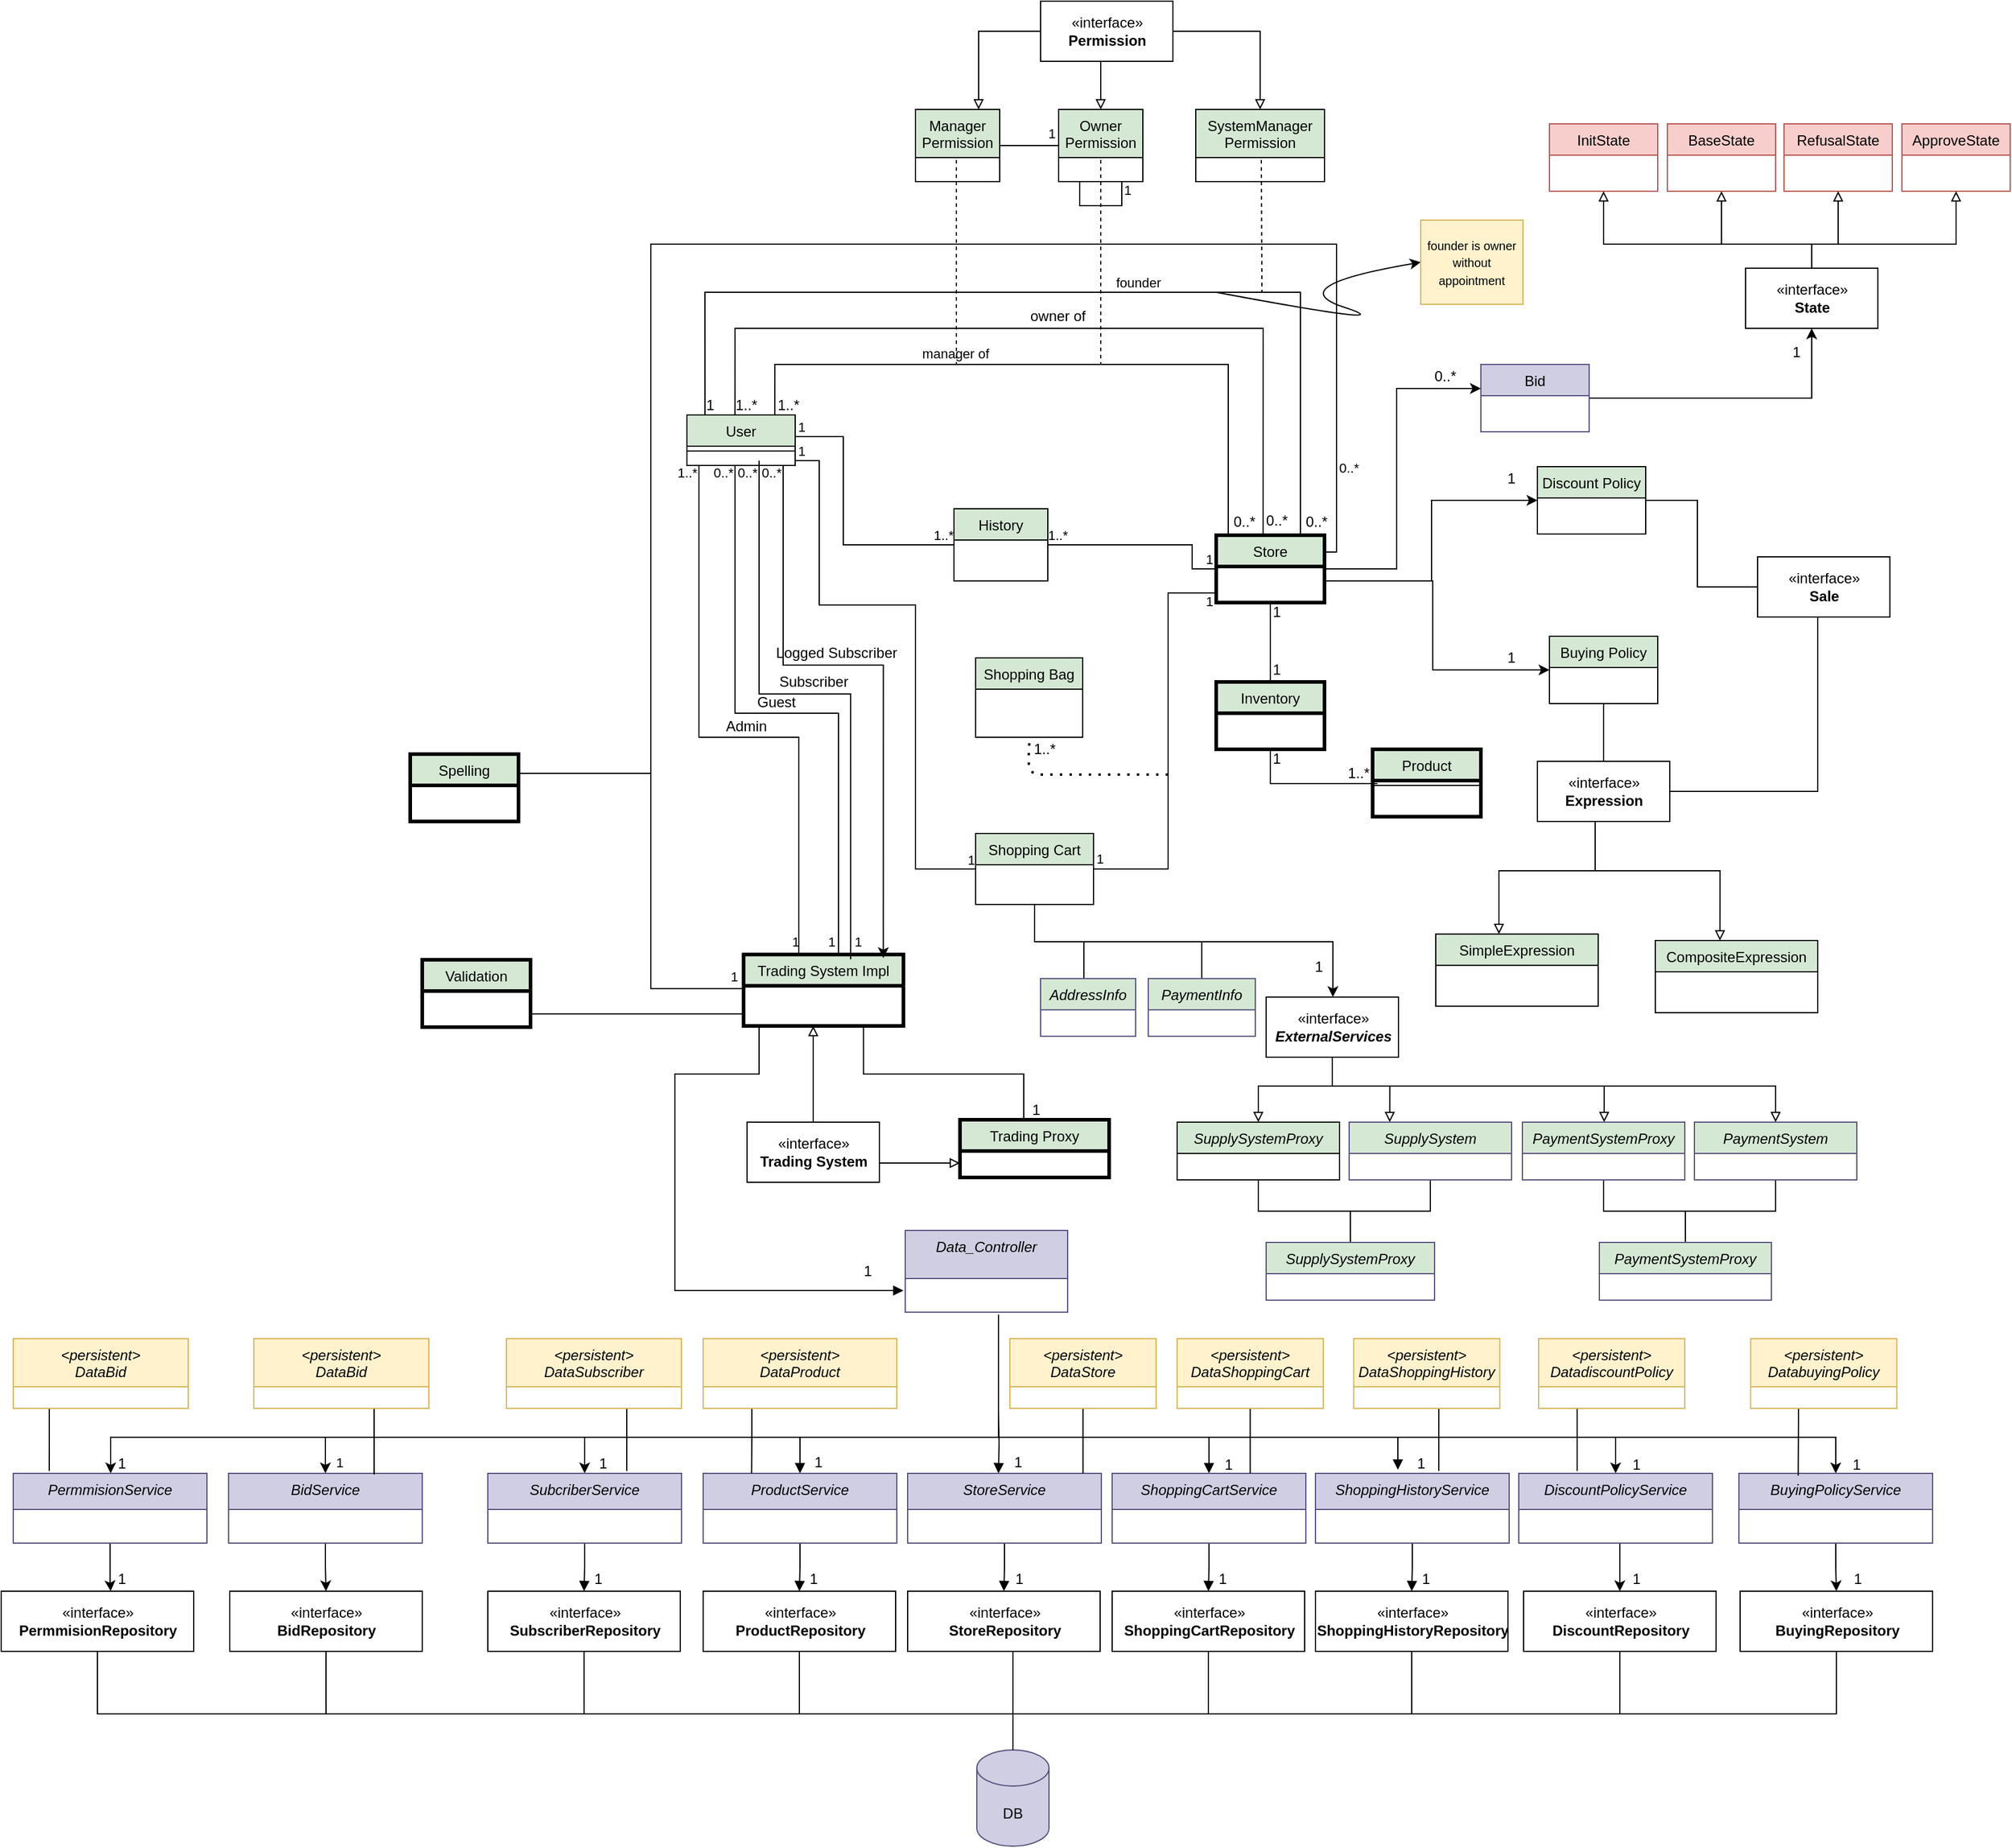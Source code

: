 <mxfile version="14.7.7" type="google"><diagram id="C5RBs43oDa-KdzZeNtuy" name="Page-1"><mxGraphModel dx="2075" dy="1794" grid="1" gridSize="10" guides="1" tooltips="1" connect="1" arrows="1" fold="1" page="1" pageScale="1" pageWidth="827" pageHeight="1169" math="0" shadow="0"><root><mxCell id="WIyWlLk6GJQsqaUBKTNV-0"/><mxCell id="WIyWlLk6GJQsqaUBKTNV-1" parent="WIyWlLk6GJQsqaUBKTNV-0"/><mxCell id="vzPGMOBEBNTrZMkDpQZe-43" style="edgeStyle=orthogonalEdgeStyle;rounded=0;orthogonalLoop=1;jettySize=auto;html=1;exitX=0;exitY=0.5;exitDx=0;exitDy=0;entryX=1;entryY=0.25;entryDx=0;entryDy=0;endArrow=none;endFill=0;" parent="WIyWlLk6GJQsqaUBKTNV-1" source="zkfFHV4jXpPFQw0GAbJ--17" target="w-E75SR8kPDKWGnWH_c8-5" edge="1"><mxGeometry relative="1" as="geometry"><Array as="points"><mxPoint x="90" y="609"/><mxPoint x="90" y="-10"/><mxPoint x="660" y="-10"/><mxPoint x="660" y="246"/></Array></mxGeometry></mxCell><mxCell id="vzPGMOBEBNTrZMkDpQZe-44" value="0..*" style="edgeLabel;html=1;align=center;verticalAlign=middle;resizable=0;points=[];" parent="vzPGMOBEBNTrZMkDpQZe-43" vertex="1" connectable="0"><mxGeometry x="0.905" y="-2" relative="1" as="geometry"><mxPoint x="12" y="-7.24" as="offset"/></mxGeometry></mxCell><mxCell id="vzPGMOBEBNTrZMkDpQZe-46" value="1" style="edgeLabel;html=1;align=center;verticalAlign=middle;resizable=0;points=[];" parent="vzPGMOBEBNTrZMkDpQZe-43" vertex="1" connectable="0"><mxGeometry x="-0.981" y="3" relative="1" as="geometry"><mxPoint x="5" y="-13" as="offset"/></mxGeometry></mxCell><mxCell id="tyxp4r1RFkrbb6EPvCI--56" style="edgeStyle=orthogonalEdgeStyle;rounded=0;orthogonalLoop=1;jettySize=auto;html=1;startArrow=none;startFill=0;endArrow=block;endFill=1;" parent="WIyWlLk6GJQsqaUBKTNV-1" source="zkfFHV4jXpPFQw0GAbJ--17" edge="1"><mxGeometry relative="1" as="geometry"><mxPoint x="300" y="860" as="targetPoint"/><Array as="points"><mxPoint x="180" y="680"/><mxPoint x="110" y="680"/><mxPoint x="110" y="860"/></Array></mxGeometry></mxCell><mxCell id="zkfFHV4jXpPFQw0GAbJ--17" value="Trading System Impl" style="swimlane;fontStyle=0;align=center;verticalAlign=top;childLayout=stackLayout;horizontal=1;startSize=26;horizontalStack=0;resizeParent=1;resizeLast=0;collapsible=1;marginBottom=0;rounded=0;shadow=0;strokeWidth=3;fillColor=#d5e8d4;" parent="WIyWlLk6GJQsqaUBKTNV-1" vertex="1"><mxGeometry x="167.12" y="580.65" width="132.88" height="59.35" as="geometry"><mxRectangle x="440" y="511" width="160" height="26" as="alternateBounds"/></mxGeometry></mxCell><mxCell id="w-E75SR8kPDKWGnWH_c8-45" style="edgeStyle=orthogonalEdgeStyle;rounded=0;orthogonalLoop=1;jettySize=auto;html=1;exitX=1;exitY=0.5;exitDx=0;exitDy=0;entryX=0;entryY=0.5;entryDx=0;entryDy=0;endArrow=classic;endFill=1;" parent="WIyWlLk6GJQsqaUBKTNV-1" source="w-E75SR8kPDKWGnWH_c8-5" target="w-E75SR8kPDKWGnWH_c8-39" edge="1"><mxGeometry relative="1" as="geometry"><Array as="points"><mxPoint x="650" y="270"/><mxPoint x="740" y="270"/><mxPoint x="740" y="344"/></Array></mxGeometry></mxCell><mxCell id="w-E75SR8kPDKWGnWH_c8-65" style="edgeStyle=orthogonalEdgeStyle;rounded=0;orthogonalLoop=1;jettySize=auto;html=1;exitX=0.5;exitY=1;exitDx=0;exitDy=0;entryX=0.5;entryY=0;entryDx=0;entryDy=0;endArrow=none;endFill=0;" parent="WIyWlLk6GJQsqaUBKTNV-1" source="w-E75SR8kPDKWGnWH_c8-5" target="w-E75SR8kPDKWGnWH_c8-63" edge="1"><mxGeometry relative="1" as="geometry"/></mxCell><mxCell id="hAk0-nWv4gFE5SRTlV8d-12" style="edgeStyle=orthogonalEdgeStyle;rounded=0;orthogonalLoop=1;jettySize=auto;html=1;exitX=0.587;exitY=0.011;exitDx=0;exitDy=0;entryX=0.167;entryY=0;entryDx=0;entryDy=0;endArrow=none;endFill=0;entryPerimeter=0;exitPerimeter=0;" parent="WIyWlLk6GJQsqaUBKTNV-1" source="w-E75SR8kPDKWGnWH_c8-5" target="vzPGMOBEBNTrZMkDpQZe-8" edge="1"><mxGeometry relative="1" as="geometry"><Array as="points"><mxPoint x="630" y="233"/><mxPoint x="630" y="30"/><mxPoint x="135" y="30"/></Array><mxPoint x="525" y="10" as="sourcePoint"/><mxPoint x="140.5" y="127" as="targetPoint"/></mxGeometry></mxCell><mxCell id="vzPGMOBEBNTrZMkDpQZe-16" value="founder" style="edgeLabel;html=1;align=center;verticalAlign=middle;resizable=0;points=[];" parent="hAk0-nWv4gFE5SRTlV8d-12" vertex="1" connectable="0"><mxGeometry x="-0.131" y="1" relative="1" as="geometry"><mxPoint y="-9" as="offset"/></mxGeometry></mxCell><mxCell id="Mm8_QaeqZwQOTzsNEGCG-36" style="edgeStyle=orthogonalEdgeStyle;rounded=0;orthogonalLoop=1;jettySize=auto;html=1;entryX=0;entryY=0.5;entryDx=0;entryDy=0;endArrow=classic;endFill=1;" parent="WIyWlLk6GJQsqaUBKTNV-1" source="w-E75SR8kPDKWGnWH_c8-5" target="w-E75SR8kPDKWGnWH_c8-41" edge="1"><mxGeometry relative="1" as="geometry"><Array as="points"><mxPoint x="739" y="270"/><mxPoint x="739" y="203"/></Array></mxGeometry></mxCell><mxCell id="tyxp4r1RFkrbb6EPvCI--2" style="edgeStyle=orthogonalEdgeStyle;rounded=0;orthogonalLoop=1;jettySize=auto;html=1;exitX=1;exitY=0;exitDx=0;exitDy=0;" parent="WIyWlLk6GJQsqaUBKTNV-1" source="w-E75SR8kPDKWGnWH_c8-5" edge="1"><mxGeometry relative="1" as="geometry"><mxPoint x="780" y="110" as="targetPoint"/><Array as="points"><mxPoint x="650" y="260"/><mxPoint x="710" y="260"/><mxPoint x="710" y="110"/></Array></mxGeometry></mxCell><mxCell id="w-E75SR8kPDKWGnWH_c8-5" value="Store" style="swimlane;fontStyle=0;align=center;verticalAlign=top;childLayout=stackLayout;horizontal=1;startSize=26;horizontalStack=0;resizeParent=1;resizeLast=0;collapsible=1;marginBottom=0;rounded=0;shadow=0;strokeWidth=3;fillColor=#d5e8d4;" parent="WIyWlLk6GJQsqaUBKTNV-1" vertex="1"><mxGeometry x="560" y="232" width="90" height="56" as="geometry"><mxRectangle x="508" y="120" width="160" height="26" as="alternateBounds"/></mxGeometry></mxCell><mxCell id="w-E75SR8kPDKWGnWH_c8-31" style="edgeStyle=orthogonalEdgeStyle;rounded=0;orthogonalLoop=1;jettySize=auto;html=1;endArrow=none;endFill=0;entryX=0.75;entryY=0;entryDx=0;entryDy=0;" parent="WIyWlLk6GJQsqaUBKTNV-1" edge="1"><mxGeometry relative="1" as="geometry"><mxPoint x="180" y="170" as="sourcePoint"/><mxPoint x="256.12" y="584.65" as="targetPoint"/><Array as="points"><mxPoint x="180" y="178"/><mxPoint x="180" y="364"/><mxPoint x="256" y="364"/></Array></mxGeometry></mxCell><mxCell id="w-E75SR8kPDKWGnWH_c8-32" value="0..*" style="edgeLabel;html=1;align=center;verticalAlign=middle;resizable=0;points=[];" parent="w-E75SR8kPDKWGnWH_c8-31" vertex="1" connectable="0"><mxGeometry x="-0.97" relative="1" as="geometry"><mxPoint x="-10.0" y="2.62" as="offset"/></mxGeometry></mxCell><mxCell id="w-E75SR8kPDKWGnWH_c8-33" value="1" style="edgeLabel;html=1;align=center;verticalAlign=middle;resizable=0;points=[];" parent="w-E75SR8kPDKWGnWH_c8-31" vertex="1" connectable="0"><mxGeometry x="0.972" relative="1" as="geometry"><mxPoint x="6" y="-8" as="offset"/></mxGeometry></mxCell><mxCell id="vzPGMOBEBNTrZMkDpQZe-10" value="1" style="edgeLabel;html=1;align=center;verticalAlign=middle;resizable=0;points=[];" parent="w-E75SR8kPDKWGnWH_c8-31" vertex="1" connectable="0"><mxGeometry x="0.972" relative="1" as="geometry"><mxPoint x="-16" y="-8" as="offset"/></mxGeometry></mxCell><mxCell id="vzPGMOBEBNTrZMkDpQZe-11" value="1" style="edgeLabel;html=1;align=center;verticalAlign=middle;resizable=0;points=[];" parent="w-E75SR8kPDKWGnWH_c8-31" vertex="1" connectable="0"><mxGeometry x="0.972" relative="1" as="geometry"><mxPoint x="-46" y="-8" as="offset"/></mxGeometry></mxCell><mxCell id="vzPGMOBEBNTrZMkDpQZe-12" value="0..*" style="edgeLabel;html=1;align=center;verticalAlign=middle;resizable=0;points=[];" parent="w-E75SR8kPDKWGnWH_c8-31" vertex="1" connectable="0"><mxGeometry x="-0.97" relative="1" as="geometry"><mxPoint x="-30.0" y="2.62" as="offset"/></mxGeometry></mxCell><mxCell id="vzPGMOBEBNTrZMkDpQZe-13" value="1..*" style="edgeLabel;html=1;align=center;verticalAlign=middle;resizable=0;points=[];" parent="w-E75SR8kPDKWGnWH_c8-31" vertex="1" connectable="0"><mxGeometry x="-0.97" relative="1" as="geometry"><mxPoint x="-60" y="2.62" as="offset"/></mxGeometry></mxCell><mxCell id="Bp_owQOeeEqMPNH-ePYe-2" value="0..*" style="edgeLabel;html=1;align=center;verticalAlign=middle;resizable=0;points=[];" parent="w-E75SR8kPDKWGnWH_c8-31" vertex="1" connectable="0"><mxGeometry x="-0.97" relative="1" as="geometry"><mxPoint x="10.01" y="2.63" as="offset"/></mxGeometry></mxCell><mxCell id="vzPGMOBEBNTrZMkDpQZe-1" style="edgeStyle=orthogonalEdgeStyle;rounded=0;orthogonalLoop=1;jettySize=auto;html=1;exitX=0.5;exitY=1;exitDx=0;exitDy=0;entryX=0.5;entryY=0;entryDx=0;entryDy=0;endArrow=none;endFill=0;" parent="WIyWlLk6GJQsqaUBKTNV-1" source="vzPGMOBEBNTrZMkDpQZe-8" target="zkfFHV4jXpPFQw0GAbJ--17" edge="1"><mxGeometry relative="1" as="geometry"><mxPoint x="163" y="183" as="sourcePoint"/><Array as="points"><mxPoint x="160" y="174"/><mxPoint x="160" y="380"/><mxPoint x="246" y="380"/><mxPoint x="246" y="581"/></Array></mxGeometry></mxCell><mxCell id="vzPGMOBEBNTrZMkDpQZe-2" style="edgeStyle=orthogonalEdgeStyle;rounded=0;orthogonalLoop=1;jettySize=auto;html=1;exitX=0.25;exitY=1;exitDx=0;exitDy=0;entryX=0.25;entryY=0;entryDx=0;entryDy=0;endArrow=none;endFill=0;" parent="WIyWlLk6GJQsqaUBKTNV-1" source="vzPGMOBEBNTrZMkDpQZe-8" target="zkfFHV4jXpPFQw0GAbJ--17" edge="1"><mxGeometry relative="1" as="geometry"><mxPoint x="140.5" y="183" as="sourcePoint"/><Array as="points"><mxPoint x="130" y="174"/><mxPoint x="130" y="400"/><mxPoint x="213" y="400"/><mxPoint x="213" y="581"/></Array></mxGeometry></mxCell><mxCell id="w-E75SR8kPDKWGnWH_c8-49" style="edgeStyle=orthogonalEdgeStyle;rounded=0;orthogonalLoop=1;jettySize=auto;html=1;exitX=0.812;exitY=0.01;exitDx=0;exitDy=0;entryX=0.378;entryY=0.018;entryDx=0;entryDy=0;entryPerimeter=0;endArrow=none;endFill=0;exitPerimeter=0;" parent="WIyWlLk6GJQsqaUBKTNV-1" source="vzPGMOBEBNTrZMkDpQZe-8" target="w-E75SR8kPDKWGnWH_c8-5" edge="1"><mxGeometry relative="1" as="geometry"><mxPoint x="185.5" y="127" as="sourcePoint"/><Array as="points"><mxPoint x="193" y="90"/><mxPoint x="570" y="90"/><mxPoint x="570" y="233"/></Array></mxGeometry></mxCell><mxCell id="vzPGMOBEBNTrZMkDpQZe-18" value="manager of" style="edgeLabel;html=1;align=center;verticalAlign=middle;resizable=0;points=[];" parent="w-E75SR8kPDKWGnWH_c8-49" vertex="1" connectable="0"><mxGeometry x="-0.375" y="-3" relative="1" as="geometry"><mxPoint x="9" y="-12" as="offset"/></mxGeometry></mxCell><mxCell id="Mm8_QaeqZwQOTzsNEGCG-38" style="edgeStyle=orthogonalEdgeStyle;rounded=0;orthogonalLoop=1;jettySize=auto;html=1;endArrow=none;endFill=0;" parent="WIyWlLk6GJQsqaUBKTNV-1" source="w-E75SR8kPDKWGnWH_c8-39" target="Mm8_QaeqZwQOTzsNEGCG-28" edge="1"><mxGeometry relative="1" as="geometry"/></mxCell><mxCell id="w-E75SR8kPDKWGnWH_c8-39" value="Buying Policy" style="swimlane;fontStyle=0;align=center;verticalAlign=top;childLayout=stackLayout;horizontal=1;startSize=26;horizontalStack=0;resizeParent=1;resizeLast=0;collapsible=1;marginBottom=0;rounded=0;shadow=0;strokeWidth=1;fillColor=#d5e8d4;" parent="WIyWlLk6GJQsqaUBKTNV-1" vertex="1"><mxGeometry x="837" y="316" width="90" height="56" as="geometry"><mxRectangle x="508" y="120" width="160" height="26" as="alternateBounds"/></mxGeometry></mxCell><mxCell id="w-E75SR8kPDKWGnWH_c8-41" value="Discount Policy" style="swimlane;fontStyle=0;align=center;verticalAlign=top;childLayout=stackLayout;horizontal=1;startSize=26;horizontalStack=0;resizeParent=1;resizeLast=0;collapsible=1;marginBottom=0;rounded=0;shadow=0;strokeWidth=1;fillColor=#d5e8d4;" parent="WIyWlLk6GJQsqaUBKTNV-1" vertex="1"><mxGeometry x="827" y="175" width="90" height="56" as="geometry"><mxRectangle x="508" y="120" width="160" height="26" as="alternateBounds"/></mxGeometry></mxCell><mxCell id="w-E75SR8kPDKWGnWH_c8-47" value="1" style="text;html=1;align=center;verticalAlign=middle;resizable=0;points=[];autosize=1;" parent="WIyWlLk6GJQsqaUBKTNV-1" vertex="1"><mxGeometry x="795" y="324" width="20" height="20" as="geometry"/></mxCell><mxCell id="w-E75SR8kPDKWGnWH_c8-52" value="owner of" style="text;html=1;align=center;verticalAlign=middle;resizable=0;points=[];autosize=1;" parent="WIyWlLk6GJQsqaUBKTNV-1" vertex="1"><mxGeometry x="398" y="40" width="60" height="20" as="geometry"/></mxCell><mxCell id="5yRyzwv-5O67mbX7QzZQ-15" style="edgeStyle=orthogonalEdgeStyle;rounded=0;orthogonalLoop=1;jettySize=auto;html=1;exitX=0.5;exitY=1;exitDx=0;exitDy=0;entryX=0.045;entryY=0.309;entryDx=0;entryDy=0;entryPerimeter=0;endArrow=none;endFill=0;" parent="WIyWlLk6GJQsqaUBKTNV-1" source="w-E75SR8kPDKWGnWH_c8-63" target="5yRyzwv-5O67mbX7QzZQ-14" edge="1"><mxGeometry relative="1" as="geometry"/></mxCell><mxCell id="w-E75SR8kPDKWGnWH_c8-63" value="Inventory" style="swimlane;fontStyle=0;align=center;verticalAlign=top;childLayout=stackLayout;horizontal=1;startSize=26;horizontalStack=0;resizeParent=1;resizeLast=0;collapsible=1;marginBottom=0;rounded=0;shadow=0;strokeWidth=3;fillColor=#d5e8d4;" parent="WIyWlLk6GJQsqaUBKTNV-1" vertex="1"><mxGeometry x="560" y="354" width="90" height="56" as="geometry"><mxRectangle x="508" y="120" width="160" height="26" as="alternateBounds"/></mxGeometry></mxCell><mxCell id="w-E75SR8kPDKWGnWH_c8-66" value="1" style="text;html=1;align=center;verticalAlign=middle;resizable=0;points=[];autosize=1;" parent="WIyWlLk6GJQsqaUBKTNV-1" vertex="1"><mxGeometry x="600" y="286" width="20" height="20" as="geometry"/></mxCell><mxCell id="w-E75SR8kPDKWGnWH_c8-67" value="1..*" style="text;html=1;align=center;verticalAlign=middle;resizable=0;points=[];autosize=1;" parent="WIyWlLk6GJQsqaUBKTNV-1" vertex="1"><mxGeometry x="663" y="420" width="30" height="20" as="geometry"/></mxCell><mxCell id="w-E75SR8kPDKWGnWH_c8-70" value="Shopping Bag" style="swimlane;fontStyle=0;align=center;verticalAlign=top;childLayout=stackLayout;horizontal=1;startSize=26;horizontalStack=0;resizeParent=1;resizeLast=0;collapsible=1;marginBottom=0;rounded=0;shadow=0;strokeWidth=1;fillColor=#d5e8d4;" parent="WIyWlLk6GJQsqaUBKTNV-1" vertex="1"><mxGeometry x="360" y="334" width="89" height="66" as="geometry"><mxRectangle x="508" y="120" width="160" height="26" as="alternateBounds"/></mxGeometry></mxCell><mxCell id="w-E75SR8kPDKWGnWH_c8-76" value="Manager&#10;Permission" style="swimlane;fontStyle=0;align=center;verticalAlign=top;childLayout=stackLayout;horizontal=1;startSize=40;horizontalStack=0;resizeParent=1;resizeLast=0;collapsible=1;marginBottom=0;rounded=0;shadow=0;strokeWidth=1;fillColor=#d5e8d4;" parent="WIyWlLk6GJQsqaUBKTNV-1" vertex="1"><mxGeometry x="310" y="-122" width="70" height="60" as="geometry"><mxRectangle x="508" y="120" width="160" height="26" as="alternateBounds"/></mxGeometry></mxCell><mxCell id="hAk0-nWv4gFE5SRTlV8d-0" style="edgeStyle=orthogonalEdgeStyle;rounded=0;orthogonalLoop=1;jettySize=auto;html=1;exitX=0.444;exitY=0.016;exitDx=0;exitDy=0;endArrow=none;endFill=0;entryX=0.433;entryY=-0.015;entryDx=0;entryDy=0;entryPerimeter=0;exitPerimeter=0;" parent="WIyWlLk6GJQsqaUBKTNV-1" source="vzPGMOBEBNTrZMkDpQZe-8" target="w-E75SR8kPDKWGnWH_c8-5" edge="1"><mxGeometry relative="1" as="geometry"><Array as="points"><mxPoint x="160" y="60"/><mxPoint x="599" y="60"/></Array><mxPoint x="152.74" y="124.424" as="sourcePoint"/><mxPoint x="600" y="150" as="targetPoint"/></mxGeometry></mxCell><mxCell id="hAk0-nWv4gFE5SRTlV8d-5" value="0..*" style="text;html=1;align=center;verticalAlign=middle;resizable=0;points=[];autosize=1;" parent="WIyWlLk6GJQsqaUBKTNV-1" vertex="1"><mxGeometry x="595" y="210" width="30" height="20" as="geometry"/></mxCell><mxCell id="hAk0-nWv4gFE5SRTlV8d-9" value="1..*" style="text;html=1;align=center;verticalAlign=middle;resizable=0;points=[];autosize=1;" parent="WIyWlLk6GJQsqaUBKTNV-1" vertex="1"><mxGeometry x="189" y="114" width="30" height="20" as="geometry"/></mxCell><mxCell id="hAk0-nWv4gFE5SRTlV8d-10" value="1..*" style="text;html=1;align=center;verticalAlign=middle;resizable=0;points=[];autosize=1;" parent="WIyWlLk6GJQsqaUBKTNV-1" vertex="1"><mxGeometry x="154" y="114" width="30" height="20" as="geometry"/></mxCell><mxCell id="hAk0-nWv4gFE5SRTlV8d-14" value="1" style="text;html=1;align=center;verticalAlign=middle;resizable=0;points=[];autosize=1;" parent="WIyWlLk6GJQsqaUBKTNV-1" vertex="1"><mxGeometry x="129" y="114" width="20" height="20" as="geometry"/></mxCell><mxCell id="hAk0-nWv4gFE5SRTlV8d-16" value="0..*" style="text;html=1;align=center;verticalAlign=middle;resizable=0;points=[];autosize=1;" parent="WIyWlLk6GJQsqaUBKTNV-1" vertex="1"><mxGeometry x="628" y="211" width="30" height="20" as="geometry"/></mxCell><mxCell id="hAk0-nWv4gFE5SRTlV8d-17" value="1" style="text;html=1;align=center;verticalAlign=middle;resizable=0;points=[];autosize=1;" parent="WIyWlLk6GJQsqaUBKTNV-1" vertex="1"><mxGeometry x="635" y="580.65" width="20" height="20" as="geometry"/></mxCell><mxCell id="hAk0-nWv4gFE5SRTlV8d-21" value="" style="curved=1;endArrow=classic;html=1;entryX=0;entryY=0.5;entryDx=0;entryDy=0;" parent="WIyWlLk6GJQsqaUBKTNV-1" target="hAk0-nWv4gFE5SRTlV8d-22" edge="1"><mxGeometry width="50" height="50" relative="1" as="geometry"><mxPoint x="560" y="30" as="sourcePoint"/><mxPoint x="708" y="35" as="targetPoint"/><Array as="points"><mxPoint x="720" y="60"/><mxPoint x="613" y="25"/></Array></mxGeometry></mxCell><mxCell id="hAk0-nWv4gFE5SRTlV8d-22" value="&lt;span style=&quot;font-size: 10px&quot;&gt;founder is owner without appointment&lt;/span&gt;" style="rounded=0;whiteSpace=wrap;html=1;fillColor=#fff2cc;strokeColor=#d6b656;" parent="WIyWlLk6GJQsqaUBKTNV-1" vertex="1"><mxGeometry x="730" y="-30" width="85" height="70" as="geometry"/></mxCell><mxCell id="vzPGMOBEBNTrZMkDpQZe-3" value="Guest" style="text;html=1;align=center;verticalAlign=middle;resizable=0;points=[];autosize=1;" parent="WIyWlLk6GJQsqaUBKTNV-1" vertex="1"><mxGeometry x="169" y="361" width="50" height="20" as="geometry"/></mxCell><mxCell id="vzPGMOBEBNTrZMkDpQZe-4" value="Subscriber" style="text;html=1;align=center;verticalAlign=middle;resizable=0;points=[];autosize=1;" parent="WIyWlLk6GJQsqaUBKTNV-1" vertex="1"><mxGeometry x="190" y="344" width="70" height="20" as="geometry"/></mxCell><mxCell id="vzPGMOBEBNTrZMkDpQZe-5" value="Admin" style="text;html=1;align=center;verticalAlign=middle;resizable=0;points=[];autosize=1;" parent="WIyWlLk6GJQsqaUBKTNV-1" vertex="1"><mxGeometry x="144" y="381" width="50" height="20" as="geometry"/></mxCell><mxCell id="vzPGMOBEBNTrZMkDpQZe-25" style="edgeStyle=orthogonalEdgeStyle;rounded=0;orthogonalLoop=1;jettySize=auto;html=1;exitX=1;exitY=0.5;exitDx=0;exitDy=0;entryX=0;entryY=0.5;entryDx=0;entryDy=0;endArrow=none;endFill=0;" parent="WIyWlLk6GJQsqaUBKTNV-1" source="vzPGMOBEBNTrZMkDpQZe-8" target="vzPGMOBEBNTrZMkDpQZe-20" edge="1"><mxGeometry relative="1" as="geometry"><Array as="points"><mxPoint x="210" y="170"/><mxPoint x="230" y="170"/><mxPoint x="230" y="290"/><mxPoint x="310" y="290"/><mxPoint x="310" y="509"/></Array></mxGeometry></mxCell><mxCell id="vzPGMOBEBNTrZMkDpQZe-62" value="1" style="edgeLabel;html=1;align=center;verticalAlign=middle;resizable=0;points=[];" parent="vzPGMOBEBNTrZMkDpQZe-25" vertex="1" connectable="0"><mxGeometry x="0.978" y="-1" relative="1" as="geometry"><mxPoint x="1" y="-9" as="offset"/></mxGeometry></mxCell><mxCell id="vzPGMOBEBNTrZMkDpQZe-54" style="edgeStyle=orthogonalEdgeStyle;rounded=0;orthogonalLoop=1;jettySize=auto;html=1;exitX=1;exitY=0.5;exitDx=0;exitDy=0;entryX=0;entryY=0.5;entryDx=0;entryDy=0;endArrow=none;endFill=0;" parent="WIyWlLk6GJQsqaUBKTNV-1" source="vzPGMOBEBNTrZMkDpQZe-8" target="vzPGMOBEBNTrZMkDpQZe-52" edge="1"><mxGeometry relative="1" as="geometry"><Array as="points"><mxPoint x="210" y="150"/><mxPoint x="250" y="150"/><mxPoint x="250" y="240"/></Array></mxGeometry></mxCell><mxCell id="vzPGMOBEBNTrZMkDpQZe-57" value="1" style="edgeLabel;html=1;align=center;verticalAlign=middle;resizable=0;points=[];" parent="vzPGMOBEBNTrZMkDpQZe-54" vertex="1" connectable="0"><mxGeometry x="-0.843" y="1" relative="1" as="geometry"><mxPoint x="-10" y="-7" as="offset"/></mxGeometry></mxCell><mxCell id="vzPGMOBEBNTrZMkDpQZe-58" value="1..*" style="edgeLabel;html=1;align=center;verticalAlign=middle;resizable=0;points=[];" parent="vzPGMOBEBNTrZMkDpQZe-54" vertex="1" connectable="0"><mxGeometry x="0.908" y="-1" relative="1" as="geometry"><mxPoint x="1" y="-9" as="offset"/></mxGeometry></mxCell><mxCell id="vzPGMOBEBNTrZMkDpQZe-61" value="1" style="edgeLabel;html=1;align=center;verticalAlign=middle;resizable=0;points=[];" parent="vzPGMOBEBNTrZMkDpQZe-54" vertex="1" connectable="0"><mxGeometry x="-0.843" y="1" relative="1" as="geometry"><mxPoint x="-10" y="13" as="offset"/></mxGeometry></mxCell><mxCell id="Bp_owQOeeEqMPNH-ePYe-1" style="edgeStyle=orthogonalEdgeStyle;rounded=0;orthogonalLoop=1;jettySize=auto;html=1;entryX=0.874;entryY=0.05;entryDx=0;entryDy=0;entryPerimeter=0;" parent="WIyWlLk6GJQsqaUBKTNV-1" target="zkfFHV4jXpPFQw0GAbJ--17" edge="1"><mxGeometry relative="1" as="geometry"><mxPoint x="200" y="174" as="sourcePoint"/><Array as="points"><mxPoint x="200" y="340"/><mxPoint x="283" y="340"/></Array></mxGeometry></mxCell><mxCell id="vzPGMOBEBNTrZMkDpQZe-8" value="User" style="swimlane;fontStyle=0;align=center;verticalAlign=top;childLayout=stackLayout;horizontal=1;startSize=26;horizontalStack=0;resizeParent=1;resizeLast=0;collapsible=1;marginBottom=0;rounded=0;shadow=0;strokeWidth=1;fillColor=#d5e8d4;" parent="WIyWlLk6GJQsqaUBKTNV-1" vertex="1"><mxGeometry x="120" y="132" width="90" height="42" as="geometry"><mxRectangle x="508" y="120" width="160" height="26" as="alternateBounds"/></mxGeometry></mxCell><mxCell id="vzPGMOBEBNTrZMkDpQZe-9" value="" style="line;html=1;strokeWidth=1;align=left;verticalAlign=middle;spacingTop=-1;spacingLeft=3;spacingRight=3;rotatable=0;labelPosition=right;points=[];portConstraint=eastwest;" parent="vzPGMOBEBNTrZMkDpQZe-8" vertex="1"><mxGeometry y="26" width="90" height="8" as="geometry"/></mxCell><mxCell id="vzPGMOBEBNTrZMkDpQZe-19" value="0..*" style="text;html=1;align=center;verticalAlign=middle;resizable=0;points=[];autosize=1;" parent="WIyWlLk6GJQsqaUBKTNV-1" vertex="1"><mxGeometry x="568" y="211" width="30" height="20" as="geometry"/></mxCell><mxCell id="vzPGMOBEBNTrZMkDpQZe-26" style="edgeStyle=orthogonalEdgeStyle;rounded=0;orthogonalLoop=1;jettySize=auto;html=1;exitX=1;exitY=0.5;exitDx=0;exitDy=0;entryX=0;entryY=0.5;entryDx=0;entryDy=0;endArrow=none;endFill=0;" parent="WIyWlLk6GJQsqaUBKTNV-1" source="vzPGMOBEBNTrZMkDpQZe-20" target="w-E75SR8kPDKWGnWH_c8-5" edge="1"><mxGeometry relative="1" as="geometry"><Array as="points"><mxPoint x="520" y="509"/><mxPoint x="520" y="280"/><mxPoint x="560" y="280"/></Array></mxGeometry></mxCell><mxCell id="vzPGMOBEBNTrZMkDpQZe-63" value="1" style="edgeLabel;html=1;align=center;verticalAlign=middle;resizable=0;points=[];" parent="vzPGMOBEBNTrZMkDpQZe-26" vertex="1" connectable="0"><mxGeometry x="-0.918" y="1" relative="1" as="geometry"><mxPoint x="-10" y="-8" as="offset"/></mxGeometry></mxCell><mxCell id="tyxp4r1RFkrbb6EPvCI--14" style="edgeStyle=orthogonalEdgeStyle;rounded=0;orthogonalLoop=1;jettySize=auto;html=1;" parent="WIyWlLk6GJQsqaUBKTNV-1" source="vzPGMOBEBNTrZMkDpQZe-20" target="tyxp4r1RFkrbb6EPvCI--10" edge="1"><mxGeometry relative="1" as="geometry"><Array as="points"><mxPoint x="409" y="570"/><mxPoint x="657" y="570"/></Array></mxGeometry></mxCell><mxCell id="vzPGMOBEBNTrZMkDpQZe-20" value="Shopping Cart" style="swimlane;fontStyle=0;align=center;verticalAlign=top;childLayout=stackLayout;horizontal=1;startSize=26;horizontalStack=0;resizeParent=1;resizeLast=0;collapsible=1;marginBottom=0;rounded=0;shadow=0;strokeWidth=1;fillColor=#d5e8d4;" parent="WIyWlLk6GJQsqaUBKTNV-1" vertex="1"><mxGeometry x="360" y="480" width="98" height="59" as="geometry"><mxRectangle x="508" y="120" width="160" height="26" as="alternateBounds"/></mxGeometry></mxCell><mxCell id="vzPGMOBEBNTrZMkDpQZe-48" style="edgeStyle=orthogonalEdgeStyle;rounded=0;orthogonalLoop=1;jettySize=auto;html=1;exitX=0;exitY=0.5;exitDx=0;exitDy=0;entryX=1;entryY=0.5;entryDx=0;entryDy=0;endArrow=none;endFill=0;" parent="WIyWlLk6GJQsqaUBKTNV-1" source="vzPGMOBEBNTrZMkDpQZe-37" target="w-E75SR8kPDKWGnWH_c8-76" edge="1"><mxGeometry relative="1" as="geometry"/></mxCell><mxCell id="vzPGMOBEBNTrZMkDpQZe-49" value="1" style="edgeLabel;html=1;align=center;verticalAlign=middle;resizable=0;points=[];" parent="vzPGMOBEBNTrZMkDpQZe-48" vertex="1" connectable="0"><mxGeometry x="-0.763" y="1" relative="1" as="geometry"><mxPoint y="-11" as="offset"/></mxGeometry></mxCell><mxCell id="vzPGMOBEBNTrZMkDpQZe-37" value="Owner&#10;Permission" style="swimlane;fontStyle=0;align=center;verticalAlign=top;childLayout=stackLayout;horizontal=1;startSize=40;horizontalStack=0;resizeParent=1;resizeLast=0;collapsible=1;marginBottom=0;rounded=0;shadow=0;strokeWidth=1;fillColor=#d5e8d4;" parent="WIyWlLk6GJQsqaUBKTNV-1" vertex="1"><mxGeometry x="429" y="-122" width="70" height="60" as="geometry"><mxRectangle x="508" y="120" width="160" height="26" as="alternateBounds"/></mxGeometry></mxCell><mxCell id="vzPGMOBEBNTrZMkDpQZe-39" value="" style="endArrow=none;dashed=1;html=1;" parent="WIyWlLk6GJQsqaUBKTNV-1" edge="1"><mxGeometry width="50" height="50" relative="1" as="geometry"><mxPoint x="344" y="-80" as="sourcePoint"/><mxPoint x="344" y="90" as="targetPoint"/></mxGeometry></mxCell><mxCell id="vzPGMOBEBNTrZMkDpQZe-40" value="" style="endArrow=none;dashed=1;html=1;" parent="WIyWlLk6GJQsqaUBKTNV-1" edge="1"><mxGeometry width="50" height="50" relative="1" as="geometry"><mxPoint x="464" y="-80" as="sourcePoint"/><mxPoint x="464" y="90" as="targetPoint"/></mxGeometry></mxCell><mxCell id="vzPGMOBEBNTrZMkDpQZe-50" style="edgeStyle=orthogonalEdgeStyle;rounded=0;orthogonalLoop=1;jettySize=auto;html=1;exitX=0.25;exitY=1;exitDx=0;exitDy=0;entryX=0.75;entryY=1;entryDx=0;entryDy=0;endArrow=none;endFill=0;" parent="WIyWlLk6GJQsqaUBKTNV-1" source="vzPGMOBEBNTrZMkDpQZe-37" target="vzPGMOBEBNTrZMkDpQZe-37" edge="1"><mxGeometry relative="1" as="geometry"><Array as="points"><mxPoint x="447" y="-42"/><mxPoint x="482" y="-42"/></Array></mxGeometry></mxCell><mxCell id="vzPGMOBEBNTrZMkDpQZe-51" value="1" style="edgeLabel;html=1;align=center;verticalAlign=middle;resizable=0;points=[];" parent="vzPGMOBEBNTrZMkDpQZe-50" vertex="1" connectable="0"><mxGeometry x="0.834" relative="1" as="geometry"><mxPoint x="4.5" y="0.89" as="offset"/></mxGeometry></mxCell><mxCell id="vzPGMOBEBNTrZMkDpQZe-55" style="edgeStyle=orthogonalEdgeStyle;rounded=0;orthogonalLoop=1;jettySize=auto;html=1;exitX=1;exitY=0.5;exitDx=0;exitDy=0;endArrow=none;endFill=0;" parent="WIyWlLk6GJQsqaUBKTNV-1" source="vzPGMOBEBNTrZMkDpQZe-52" edge="1"><mxGeometry relative="1" as="geometry"><mxPoint x="560" y="260" as="targetPoint"/><Array as="points"><mxPoint x="540" y="240"/><mxPoint x="540" y="260"/></Array></mxGeometry></mxCell><mxCell id="vzPGMOBEBNTrZMkDpQZe-59" value="1..*" style="edgeLabel;html=1;align=center;verticalAlign=middle;resizable=0;points=[];" parent="vzPGMOBEBNTrZMkDpQZe-55" vertex="1" connectable="0"><mxGeometry x="-0.896" y="1" relative="1" as="geometry"><mxPoint x="-1" y="-7" as="offset"/></mxGeometry></mxCell><mxCell id="vzPGMOBEBNTrZMkDpQZe-60" value="1" style="edgeLabel;html=1;align=center;verticalAlign=middle;resizable=0;points=[];" parent="vzPGMOBEBNTrZMkDpQZe-55" vertex="1" connectable="0"><mxGeometry x="0.843" y="-1" relative="1" as="geometry"><mxPoint x="6.58" y="-9" as="offset"/></mxGeometry></mxCell><mxCell id="vzPGMOBEBNTrZMkDpQZe-64" value="1" style="edgeLabel;html=1;align=center;verticalAlign=middle;resizable=0;points=[];" parent="vzPGMOBEBNTrZMkDpQZe-55" vertex="1" connectable="0"><mxGeometry x="0.843" y="-1" relative="1" as="geometry"><mxPoint x="6" y="26" as="offset"/></mxGeometry></mxCell><mxCell id="vzPGMOBEBNTrZMkDpQZe-52" value="History" style="swimlane;fontStyle=0;align=center;verticalAlign=top;childLayout=stackLayout;horizontal=1;startSize=26;horizontalStack=0;resizeParent=1;resizeLast=0;collapsible=1;marginBottom=0;rounded=0;shadow=0;strokeWidth=1;fillColor=#d5e8d4;" parent="WIyWlLk6GJQsqaUBKTNV-1" vertex="1"><mxGeometry x="342" y="210" width="78" height="60" as="geometry"><mxRectangle x="508" y="120" width="160" height="26" as="alternateBounds"/></mxGeometry></mxCell><mxCell id="vzPGMOBEBNTrZMkDpQZe-56" value="" style="endArrow=none;dashed=1;html=1;dashPattern=1 3;strokeWidth=2;" parent="WIyWlLk6GJQsqaUBKTNV-1" edge="1"><mxGeometry width="50" height="50" relative="1" as="geometry"><mxPoint x="520" y="431" as="sourcePoint"/><mxPoint x="405" y="400" as="targetPoint"/><Array as="points"><mxPoint x="404.21" y="431"/><mxPoint x="404.21" y="411"/></Array></mxGeometry></mxCell><mxCell id="vzPGMOBEBNTrZMkDpQZe-66" value="1..*" style="text;html=1;align=center;verticalAlign=middle;resizable=0;points=[];autosize=1;" parent="WIyWlLk6GJQsqaUBKTNV-1" vertex="1"><mxGeometry x="402" y="400" width="30" height="20" as="geometry"/></mxCell><mxCell id="tyxp4r1RFkrbb6EPvCI--44" style="edgeStyle=orthogonalEdgeStyle;rounded=0;orthogonalLoop=1;jettySize=auto;html=1;startArrow=none;startFill=0;endArrow=none;endFill=0;entryX=0;entryY=0.5;entryDx=0;entryDy=0;" parent="WIyWlLk6GJQsqaUBKTNV-1" source="vzPGMOBEBNTrZMkDpQZe-67" target="zkfFHV4jXpPFQw0GAbJ--17" edge="1"><mxGeometry relative="1" as="geometry"><mxPoint x="160" y="613" as="targetPoint"/><Array as="points"><mxPoint x="167" y="630"/></Array></mxGeometry></mxCell><mxCell id="vzPGMOBEBNTrZMkDpQZe-67" value="Validation" style="swimlane;fontStyle=0;align=center;verticalAlign=top;childLayout=stackLayout;horizontal=1;startSize=26;horizontalStack=0;resizeParent=1;resizeLast=0;collapsible=1;marginBottom=0;rounded=0;shadow=0;strokeWidth=3;fillColor=#d5e8d4;" parent="WIyWlLk6GJQsqaUBKTNV-1" vertex="1"><mxGeometry x="-100" y="585" width="90" height="56" as="geometry"><mxRectangle x="440" y="511" width="160" height="26" as="alternateBounds"/></mxGeometry></mxCell><mxCell id="5yRyzwv-5O67mbX7QzZQ-13" value="Product" style="swimlane;fontStyle=0;align=center;verticalAlign=top;childLayout=stackLayout;horizontal=1;startSize=26;horizontalStack=0;resizeParent=1;resizeLast=0;collapsible=1;marginBottom=0;rounded=0;shadow=0;strokeWidth=3;fillColor=#d5e8d4;" parent="WIyWlLk6GJQsqaUBKTNV-1" vertex="1"><mxGeometry x="690" y="410" width="90" height="56" as="geometry"><mxRectangle x="508" y="120" width="160" height="26" as="alternateBounds"/></mxGeometry></mxCell><mxCell id="5yRyzwv-5O67mbX7QzZQ-14" value="" style="line;html=1;strokeWidth=1;align=left;verticalAlign=middle;spacingTop=-1;spacingLeft=3;spacingRight=3;rotatable=0;labelPosition=right;points=[];portConstraint=eastwest;" parent="5yRyzwv-5O67mbX7QzZQ-13" vertex="1"><mxGeometry y="26" width="90" height="8" as="geometry"/></mxCell><mxCell id="5yRyzwv-5O67mbX7QzZQ-16" value="1" style="text;html=1;align=center;verticalAlign=middle;resizable=0;points=[];autosize=1;" parent="WIyWlLk6GJQsqaUBKTNV-1" vertex="1"><mxGeometry x="600" y="334" width="20" height="20" as="geometry"/></mxCell><mxCell id="5yRyzwv-5O67mbX7QzZQ-17" value="1" style="text;html=1;align=center;verticalAlign=middle;resizable=0;points=[];autosize=1;" parent="WIyWlLk6GJQsqaUBKTNV-1" vertex="1"><mxGeometry x="565" y="408" width="90" height="20" as="geometry"/></mxCell><mxCell id="Bp_owQOeeEqMPNH-ePYe-3" value="Logged Subscriber" style="text;html=1;align=center;verticalAlign=middle;resizable=0;points=[];autosize=1;" parent="WIyWlLk6GJQsqaUBKTNV-1" vertex="1"><mxGeometry x="184" y="320" width="120" height="20" as="geometry"/></mxCell><mxCell id="Bp_owQOeeEqMPNH-ePYe-19" style="edgeStyle=orthogonalEdgeStyle;rounded=0;orthogonalLoop=1;jettySize=auto;html=1;exitX=1;exitY=0.25;exitDx=0;exitDy=0;endArrow=none;endFill=0;" parent="WIyWlLk6GJQsqaUBKTNV-1" source="Bp_owQOeeEqMPNH-ePYe-4" edge="1"><mxGeometry relative="1" as="geometry"><mxPoint x="90" y="540" as="targetPoint"/><Array as="points"><mxPoint x="-42" y="428"/><mxPoint x="-42" y="430"/><mxPoint x="90" y="430"/></Array></mxGeometry></mxCell><mxCell id="Bp_owQOeeEqMPNH-ePYe-4" value="Spelling" style="swimlane;fontStyle=0;align=center;verticalAlign=top;childLayout=stackLayout;horizontal=1;startSize=26;horizontalStack=0;resizeParent=1;resizeLast=0;collapsible=1;marginBottom=0;rounded=0;shadow=0;strokeWidth=3;fillColor=#d5e8d4;" parent="WIyWlLk6GJQsqaUBKTNV-1" vertex="1"><mxGeometry x="-110" y="414" width="90" height="56" as="geometry"><mxRectangle x="440" y="511" width="160" height="26" as="alternateBounds"/></mxGeometry></mxCell><mxCell id="tyxp4r1RFkrbb6EPvCI--52" style="edgeStyle=orthogonalEdgeStyle;rounded=0;orthogonalLoop=1;jettySize=auto;html=1;entryX=0;entryY=0.75;entryDx=0;entryDy=0;startArrow=none;startFill=0;endArrow=block;endFill=0;" parent="WIyWlLk6GJQsqaUBKTNV-1" source="Mm8_QaeqZwQOTzsNEGCG-1" target="Mm8_QaeqZwQOTzsNEGCG-4" edge="1"><mxGeometry relative="1" as="geometry"><Array as="points"><mxPoint x="290" y="754"/><mxPoint x="290" y="754"/></Array></mxGeometry></mxCell><mxCell id="tyxp4r1RFkrbb6EPvCI--53" style="edgeStyle=orthogonalEdgeStyle;rounded=0;orthogonalLoop=1;jettySize=auto;html=1;startArrow=none;startFill=0;endArrow=block;endFill=0;" parent="WIyWlLk6GJQsqaUBKTNV-1" source="Mm8_QaeqZwQOTzsNEGCG-1" edge="1"><mxGeometry relative="1" as="geometry"><mxPoint x="225" y="640" as="targetPoint"/></mxGeometry></mxCell><mxCell id="Mm8_QaeqZwQOTzsNEGCG-1" value="«interface»&lt;br&gt;&lt;b&gt;Trading System&lt;/b&gt;" style="html=1;" parent="WIyWlLk6GJQsqaUBKTNV-1" vertex="1"><mxGeometry x="170" y="720" width="110" height="50" as="geometry"/></mxCell><mxCell id="tyxp4r1RFkrbb6EPvCI--48" style="edgeStyle=orthogonalEdgeStyle;rounded=0;orthogonalLoop=1;jettySize=auto;html=1;entryX=0.75;entryY=1;entryDx=0;entryDy=0;startArrow=none;startFill=0;endArrow=none;endFill=0;" parent="WIyWlLk6GJQsqaUBKTNV-1" source="Mm8_QaeqZwQOTzsNEGCG-4" target="zkfFHV4jXpPFQw0GAbJ--17" edge="1"><mxGeometry relative="1" as="geometry"><Array as="points"><mxPoint x="400" y="680"/><mxPoint x="267" y="680"/></Array></mxGeometry></mxCell><mxCell id="Mm8_QaeqZwQOTzsNEGCG-4" value="Trading Proxy" style="swimlane;fontStyle=0;align=center;verticalAlign=top;childLayout=stackLayout;horizontal=1;startSize=26;horizontalStack=0;resizeParent=1;resizeLast=0;collapsible=1;marginBottom=0;rounded=0;shadow=0;strokeWidth=3;fillColor=#d5e8d4;" parent="WIyWlLk6GJQsqaUBKTNV-1" vertex="1"><mxGeometry x="347" y="718" width="124" height="48" as="geometry"><mxRectangle x="440" y="511" width="160" height="26" as="alternateBounds"/></mxGeometry></mxCell><mxCell id="Mm8_QaeqZwQOTzsNEGCG-15" style="edgeStyle=orthogonalEdgeStyle;rounded=0;orthogonalLoop=1;jettySize=auto;html=1;endArrow=block;endFill=0;" parent="WIyWlLk6GJQsqaUBKTNV-1" source="Mm8_QaeqZwQOTzsNEGCG-12" target="Mm8_QaeqZwQOTzsNEGCG-14" edge="1"><mxGeometry relative="1" as="geometry"/></mxCell><mxCell id="Mm8_QaeqZwQOTzsNEGCG-17" style="edgeStyle=orthogonalEdgeStyle;rounded=0;orthogonalLoop=1;jettySize=auto;html=1;endArrow=block;endFill=0;entryX=0.5;entryY=0;entryDx=0;entryDy=0;" parent="WIyWlLk6GJQsqaUBKTNV-1" source="Mm8_QaeqZwQOTzsNEGCG-12" target="vzPGMOBEBNTrZMkDpQZe-37" edge="1"><mxGeometry relative="1" as="geometry"><Array as="points"><mxPoint x="464" y="-192"/><mxPoint x="464" y="-192"/></Array></mxGeometry></mxCell><mxCell id="Mm8_QaeqZwQOTzsNEGCG-18" style="edgeStyle=orthogonalEdgeStyle;rounded=0;orthogonalLoop=1;jettySize=auto;html=1;entryX=0.75;entryY=0;entryDx=0;entryDy=0;endArrow=block;endFill=0;" parent="WIyWlLk6GJQsqaUBKTNV-1" source="Mm8_QaeqZwQOTzsNEGCG-12" target="w-E75SR8kPDKWGnWH_c8-76" edge="1"><mxGeometry relative="1" as="geometry"/></mxCell><mxCell id="Mm8_QaeqZwQOTzsNEGCG-12" value="«interface»&lt;br&gt;&lt;b&gt;Permission&lt;/b&gt;" style="html=1;" parent="WIyWlLk6GJQsqaUBKTNV-1" vertex="1"><mxGeometry x="414" y="-212" width="110" height="50" as="geometry"/></mxCell><mxCell id="Mm8_QaeqZwQOTzsNEGCG-14" value="SystemManager&#10;Permission" style="swimlane;fontStyle=0;align=center;verticalAlign=top;childLayout=stackLayout;horizontal=1;startSize=40;horizontalStack=0;resizeParent=1;resizeLast=0;collapsible=1;marginBottom=0;rounded=0;shadow=0;strokeWidth=1;fillColor=#d5e8d4;" parent="WIyWlLk6GJQsqaUBKTNV-1" vertex="1"><mxGeometry x="543" y="-122" width="107" height="60" as="geometry"><mxRectangle x="508" y="120" width="160" height="26" as="alternateBounds"/></mxGeometry></mxCell><mxCell id="Mm8_QaeqZwQOTzsNEGCG-20" value="" style="endArrow=none;dashed=1;html=1;" parent="WIyWlLk6GJQsqaUBKTNV-1" edge="1"><mxGeometry width="50" height="50" relative="1" as="geometry"><mxPoint x="597.5" y="-80" as="sourcePoint"/><mxPoint x="598" y="30" as="targetPoint"/></mxGeometry></mxCell><mxCell id="Mm8_QaeqZwQOTzsNEGCG-32" style="edgeStyle=orthogonalEdgeStyle;rounded=0;orthogonalLoop=1;jettySize=auto;html=1;endArrow=block;endFill=0;" parent="WIyWlLk6GJQsqaUBKTNV-1" source="Mm8_QaeqZwQOTzsNEGCG-28" target="Mm8_QaeqZwQOTzsNEGCG-29" edge="1"><mxGeometry relative="1" as="geometry"><Array as="points"><mxPoint x="875" y="511"/><mxPoint x="795" y="511"/></Array></mxGeometry></mxCell><mxCell id="Mm8_QaeqZwQOTzsNEGCG-33" style="edgeStyle=orthogonalEdgeStyle;rounded=0;orthogonalLoop=1;jettySize=auto;html=1;entryX=0.25;entryY=0;entryDx=0;entryDy=0;endArrow=block;endFill=0;" parent="WIyWlLk6GJQsqaUBKTNV-1" source="Mm8_QaeqZwQOTzsNEGCG-28" edge="1"><mxGeometry relative="1" as="geometry"><mxPoint x="978.75" y="569" as="targetPoint"/><Array as="points"><mxPoint x="875" y="511"/><mxPoint x="979" y="511"/></Array></mxGeometry></mxCell><mxCell id="Mm8_QaeqZwQOTzsNEGCG-28" value="«interface»&lt;br&gt;&lt;b&gt;Expression&lt;/b&gt;" style="html=1;" parent="WIyWlLk6GJQsqaUBKTNV-1" vertex="1"><mxGeometry x="827" y="420" width="110" height="50" as="geometry"/></mxCell><mxCell id="Mm8_QaeqZwQOTzsNEGCG-29" value="SimpleExpression" style="swimlane;fontStyle=0;align=center;verticalAlign=top;childLayout=stackLayout;horizontal=1;startSize=26;horizontalStack=0;resizeParent=1;resizeLast=0;collapsible=1;marginBottom=0;rounded=0;shadow=0;strokeWidth=1;fillColor=#d5e8d4;" parent="WIyWlLk6GJQsqaUBKTNV-1" vertex="1"><mxGeometry x="742.5" y="563.65" width="135" height="60" as="geometry"><mxRectangle x="508" y="120" width="160" height="26" as="alternateBounds"/></mxGeometry></mxCell><mxCell id="Mm8_QaeqZwQOTzsNEGCG-30" value="CompositeExpression" style="swimlane;fontStyle=0;align=center;verticalAlign=top;childLayout=stackLayout;horizontal=1;startSize=26;horizontalStack=0;resizeParent=1;resizeLast=0;collapsible=1;marginBottom=0;rounded=0;shadow=0;strokeWidth=1;fillColor=#d5e8d4;" parent="WIyWlLk6GJQsqaUBKTNV-1" vertex="1"><mxGeometry x="925" y="569" width="135" height="60" as="geometry"><mxRectangle x="508" y="120" width="160" height="26" as="alternateBounds"/></mxGeometry></mxCell><mxCell id="Mm8_QaeqZwQOTzsNEGCG-37" value="1" style="text;html=1;align=center;verticalAlign=middle;resizable=0;points=[];autosize=1;" parent="WIyWlLk6GJQsqaUBKTNV-1" vertex="1"><mxGeometry x="795" y="175" width="20" height="20" as="geometry"/></mxCell><mxCell id="Mm8_QaeqZwQOTzsNEGCG-40" style="edgeStyle=orthogonalEdgeStyle;rounded=0;orthogonalLoop=1;jettySize=auto;html=1;entryX=1;entryY=0.5;entryDx=0;entryDy=0;endArrow=none;endFill=0;" parent="WIyWlLk6GJQsqaUBKTNV-1" source="Mm8_QaeqZwQOTzsNEGCG-39" target="w-E75SR8kPDKWGnWH_c8-41" edge="1"><mxGeometry relative="1" as="geometry"><Array as="points"><mxPoint x="960" y="275"/><mxPoint x="960" y="203"/></Array></mxGeometry></mxCell><mxCell id="Mm8_QaeqZwQOTzsNEGCG-41" style="edgeStyle=orthogonalEdgeStyle;rounded=0;orthogonalLoop=1;jettySize=auto;html=1;endArrow=none;endFill=0;" parent="WIyWlLk6GJQsqaUBKTNV-1" source="Mm8_QaeqZwQOTzsNEGCG-39" target="Mm8_QaeqZwQOTzsNEGCG-28" edge="1"><mxGeometry relative="1" as="geometry"><Array as="points"><mxPoint x="1060" y="445"/></Array></mxGeometry></mxCell><mxCell id="Mm8_QaeqZwQOTzsNEGCG-39" value="«interface»&lt;br&gt;&lt;b&gt;Sale&lt;/b&gt;" style="html=1;" parent="WIyWlLk6GJQsqaUBKTNV-1" vertex="1"><mxGeometry x="1010" y="250" width="110" height="50" as="geometry"/></mxCell><mxCell id="8HwSrxGzosomCskq8qV6-13" style="edgeStyle=orthogonalEdgeStyle;rounded=0;orthogonalLoop=1;jettySize=auto;html=1;entryX=0.5;entryY=1;entryDx=0;entryDy=0;startArrow=none;startFill=0;" parent="WIyWlLk6GJQsqaUBKTNV-1" source="tyxp4r1RFkrbb6EPvCI--7" target="8HwSrxGzosomCskq8qV6-12" edge="1"><mxGeometry relative="1" as="geometry"/></mxCell><mxCell id="tyxp4r1RFkrbb6EPvCI--7" value="Bid" style="swimlane;fontStyle=0;align=center;verticalAlign=top;childLayout=stackLayout;horizontal=1;startSize=26;horizontalStack=0;resizeParent=1;resizeLast=0;collapsible=1;marginBottom=0;rounded=0;shadow=0;strokeWidth=1;fillColor=#d0cee2;strokeColor=#56517e;" parent="WIyWlLk6GJQsqaUBKTNV-1" vertex="1"><mxGeometry x="780" y="90" width="90" height="56" as="geometry"><mxRectangle x="508" y="120" width="160" height="26" as="alternateBounds"/></mxGeometry></mxCell><mxCell id="tyxp4r1RFkrbb6EPvCI--9" value="0..*" style="text;html=1;align=center;verticalAlign=middle;resizable=0;points=[];autosize=1;strokeColor=none;" parent="WIyWlLk6GJQsqaUBKTNV-1" vertex="1"><mxGeometry x="735" y="90" width="30" height="20" as="geometry"/></mxCell><mxCell id="tyxp4r1RFkrbb6EPvCI--26" style="edgeStyle=orthogonalEdgeStyle;rounded=0;orthogonalLoop=1;jettySize=auto;html=1;entryX=0.5;entryY=0;entryDx=0;entryDy=0;startArrow=none;startFill=0;endArrow=block;endFill=0;" parent="WIyWlLk6GJQsqaUBKTNV-1" source="tyxp4r1RFkrbb6EPvCI--10" target="tyxp4r1RFkrbb6EPvCI--25" edge="1"><mxGeometry relative="1" as="geometry"><Array as="points"><mxPoint x="656.5" y="690"/><mxPoint x="595.5" y="690"/></Array></mxGeometry></mxCell><mxCell id="tyxp4r1RFkrbb6EPvCI--27" style="edgeStyle=orthogonalEdgeStyle;rounded=0;orthogonalLoop=1;jettySize=auto;html=1;entryX=0.25;entryY=0;entryDx=0;entryDy=0;startArrow=none;startFill=0;endArrow=block;endFill=0;" parent="WIyWlLk6GJQsqaUBKTNV-1" source="tyxp4r1RFkrbb6EPvCI--10" target="tyxp4r1RFkrbb6EPvCI--20" edge="1"><mxGeometry relative="1" as="geometry"><Array as="points"><mxPoint x="656.5" y="690"/><mxPoint x="704.5" y="690"/></Array></mxGeometry></mxCell><mxCell id="tyxp4r1RFkrbb6EPvCI--28" style="edgeStyle=orthogonalEdgeStyle;rounded=0;orthogonalLoop=1;jettySize=auto;html=1;startArrow=none;startFill=0;endArrow=block;endFill=0;" parent="WIyWlLk6GJQsqaUBKTNV-1" source="tyxp4r1RFkrbb6EPvCI--10" target="tyxp4r1RFkrbb6EPvCI--16" edge="1"><mxGeometry relative="1" as="geometry"><Array as="points"><mxPoint x="656.5" y="690"/><mxPoint x="882.5" y="690"/></Array></mxGeometry></mxCell><mxCell id="tyxp4r1RFkrbb6EPvCI--29" style="edgeStyle=orthogonalEdgeStyle;rounded=0;orthogonalLoop=1;jettySize=auto;html=1;entryX=0.5;entryY=0;entryDx=0;entryDy=0;startArrow=none;startFill=0;endArrow=block;endFill=0;" parent="WIyWlLk6GJQsqaUBKTNV-1" source="tyxp4r1RFkrbb6EPvCI--10" target="tyxp4r1RFkrbb6EPvCI--22" edge="1"><mxGeometry relative="1" as="geometry"><Array as="points"><mxPoint x="656.5" y="690"/><mxPoint x="1025.5" y="690"/></Array></mxGeometry></mxCell><mxCell id="tyxp4r1RFkrbb6EPvCI--10" value="«interface»&lt;br&gt;&lt;span style=&quot;font-style: italic&quot;&gt;&lt;b&gt;ExternalServices&lt;/b&gt;&lt;/span&gt;" style="html=1;" parent="WIyWlLk6GJQsqaUBKTNV-1" vertex="1"><mxGeometry x="601.5" y="616" width="110" height="50" as="geometry"/></mxCell><mxCell id="tyxp4r1RFkrbb6EPvCI--34" style="edgeStyle=orthogonalEdgeStyle;rounded=0;orthogonalLoop=1;jettySize=auto;html=1;entryX=0.5;entryY=0;entryDx=0;entryDy=0;startArrow=none;startFill=0;endArrow=none;endFill=0;" parent="WIyWlLk6GJQsqaUBKTNV-1" source="tyxp4r1RFkrbb6EPvCI--16" target="tyxp4r1RFkrbb6EPvCI--31" edge="1"><mxGeometry relative="1" as="geometry"/></mxCell><mxCell id="tyxp4r1RFkrbb6EPvCI--16" value="PaymentSystemProxy" style="swimlane;fontStyle=2;align=center;verticalAlign=top;childLayout=stackLayout;horizontal=1;startSize=26;horizontalStack=0;resizeParent=1;resizeLast=0;collapsible=1;marginBottom=0;rounded=0;shadow=0;strokeWidth=1;fillColor=#D5E8D4;strokeColor=#56517e;" parent="WIyWlLk6GJQsqaUBKTNV-1" vertex="1"><mxGeometry x="814.5" y="720" width="135" height="48" as="geometry"><mxRectangle x="230" y="140" width="160" height="26" as="alternateBounds"/></mxGeometry></mxCell><mxCell id="tyxp4r1RFkrbb6EPvCI--33" style="edgeStyle=orthogonalEdgeStyle;rounded=0;orthogonalLoop=1;jettySize=auto;html=1;entryX=0.5;entryY=0;entryDx=0;entryDy=0;startArrow=none;startFill=0;endArrow=none;endFill=0;" parent="WIyWlLk6GJQsqaUBKTNV-1" source="tyxp4r1RFkrbb6EPvCI--20" target="tyxp4r1RFkrbb6EPvCI--30" edge="1"><mxGeometry relative="1" as="geometry"/></mxCell><mxCell id="tyxp4r1RFkrbb6EPvCI--20" value="SupplySystem" style="swimlane;fontStyle=2;align=center;verticalAlign=top;childLayout=stackLayout;horizontal=1;startSize=26;horizontalStack=0;resizeParent=1;resizeLast=0;collapsible=1;marginBottom=0;rounded=0;shadow=0;strokeWidth=1;fillColor=#D5E8D4;strokeColor=#56517e;" parent="WIyWlLk6GJQsqaUBKTNV-1" vertex="1"><mxGeometry x="670.5" y="720" width="135" height="48" as="geometry"><mxRectangle x="230" y="140" width="160" height="26" as="alternateBounds"/></mxGeometry></mxCell><mxCell id="tyxp4r1RFkrbb6EPvCI--35" style="edgeStyle=orthogonalEdgeStyle;rounded=0;orthogonalLoop=1;jettySize=auto;html=1;entryX=0.5;entryY=0;entryDx=0;entryDy=0;startArrow=none;startFill=0;endArrow=none;endFill=0;" parent="WIyWlLk6GJQsqaUBKTNV-1" source="tyxp4r1RFkrbb6EPvCI--22" target="tyxp4r1RFkrbb6EPvCI--31" edge="1"><mxGeometry relative="1" as="geometry"/></mxCell><mxCell id="tyxp4r1RFkrbb6EPvCI--22" value=" PaymentSystem" style="swimlane;fontStyle=2;align=center;verticalAlign=top;childLayout=stackLayout;horizontal=1;startSize=26;horizontalStack=0;resizeParent=1;resizeLast=0;collapsible=1;marginBottom=0;rounded=0;shadow=0;strokeWidth=1;fillColor=#D5E8D4;strokeColor=#56517e;" parent="WIyWlLk6GJQsqaUBKTNV-1" vertex="1"><mxGeometry x="957.5" y="720" width="135" height="48" as="geometry"><mxRectangle x="230" y="140" width="160" height="26" as="alternateBounds"/></mxGeometry></mxCell><mxCell id="tyxp4r1RFkrbb6EPvCI--32" style="edgeStyle=orthogonalEdgeStyle;rounded=0;orthogonalLoop=1;jettySize=auto;html=1;entryX=0.5;entryY=0;entryDx=0;entryDy=0;startArrow=none;startFill=0;endArrow=none;endFill=0;" parent="WIyWlLk6GJQsqaUBKTNV-1" source="tyxp4r1RFkrbb6EPvCI--25" target="tyxp4r1RFkrbb6EPvCI--30" edge="1"><mxGeometry relative="1" as="geometry"/></mxCell><mxCell id="tyxp4r1RFkrbb6EPvCI--25" value="SupplySystemProxy" style="swimlane;fontStyle=2;align=center;verticalAlign=top;childLayout=stackLayout;horizontal=1;startSize=26;horizontalStack=0;resizeParent=1;resizeLast=0;collapsible=1;marginBottom=0;rounded=0;shadow=0;strokeWidth=1;fillColor=#d5e8d4;strokeColor=#070A06;" parent="WIyWlLk6GJQsqaUBKTNV-1" vertex="1"><mxGeometry x="527.5" y="720" width="135" height="48" as="geometry"><mxRectangle x="230" y="140" width="160" height="26" as="alternateBounds"/></mxGeometry></mxCell><mxCell id="tyxp4r1RFkrbb6EPvCI--30" value="SupplySystemProxy" style="swimlane;fontStyle=2;align=center;verticalAlign=top;childLayout=stackLayout;horizontal=1;startSize=26;horizontalStack=0;resizeParent=1;resizeLast=0;collapsible=1;marginBottom=0;rounded=0;shadow=0;strokeWidth=1;fillColor=#D5E8D4;strokeColor=#56517e;" parent="WIyWlLk6GJQsqaUBKTNV-1" vertex="1"><mxGeometry x="601.5" y="820" width="140" height="48" as="geometry"><mxRectangle x="230" y="140" width="160" height="26" as="alternateBounds"/></mxGeometry></mxCell><mxCell id="tyxp4r1RFkrbb6EPvCI--31" value="PaymentSystemProxy" style="swimlane;fontStyle=2;align=center;verticalAlign=top;childLayout=stackLayout;horizontal=1;startSize=26;horizontalStack=0;resizeParent=1;resizeLast=0;collapsible=1;marginBottom=0;rounded=0;shadow=0;strokeWidth=1;fillColor=#D5E8D4;strokeColor=#56517e;" parent="WIyWlLk6GJQsqaUBKTNV-1" vertex="1"><mxGeometry x="878.5" y="820" width="143" height="48" as="geometry"><mxRectangle x="230" y="140" width="160" height="26" as="alternateBounds"/></mxGeometry></mxCell><mxCell id="tyxp4r1RFkrbb6EPvCI--39" style="edgeStyle=orthogonalEdgeStyle;rounded=0;orthogonalLoop=1;jettySize=auto;html=1;startArrow=none;startFill=0;endArrow=none;endFill=0;" parent="WIyWlLk6GJQsqaUBKTNV-1" source="tyxp4r1RFkrbb6EPvCI--36" edge="1"><mxGeometry relative="1" as="geometry"><mxPoint x="430" y="570" as="targetPoint"/><Array as="points"><mxPoint x="450" y="570"/></Array></mxGeometry></mxCell><mxCell id="tyxp4r1RFkrbb6EPvCI--36" value="AddressInfo" style="swimlane;fontStyle=2;align=center;verticalAlign=top;childLayout=stackLayout;horizontal=1;startSize=26;horizontalStack=0;resizeParent=1;resizeLast=0;collapsible=1;marginBottom=0;rounded=0;shadow=0;strokeWidth=1;fillColor=#D5E8D4;strokeColor=#56517e;" parent="WIyWlLk6GJQsqaUBKTNV-1" vertex="1"><mxGeometry x="414" y="600.65" width="79" height="48" as="geometry"><mxRectangle x="230" y="140" width="160" height="26" as="alternateBounds"/></mxGeometry></mxCell><mxCell id="tyxp4r1RFkrbb6EPvCI--41" style="edgeStyle=orthogonalEdgeStyle;rounded=0;orthogonalLoop=1;jettySize=auto;html=1;startArrow=none;startFill=0;endArrow=none;endFill=0;" parent="WIyWlLk6GJQsqaUBKTNV-1" source="tyxp4r1RFkrbb6EPvCI--37" edge="1"><mxGeometry relative="1" as="geometry"><mxPoint x="548" y="570" as="targetPoint"/></mxGeometry></mxCell><mxCell id="tyxp4r1RFkrbb6EPvCI--37" value="PaymentInfo" style="swimlane;fontStyle=2;align=center;verticalAlign=top;childLayout=stackLayout;horizontal=1;startSize=26;horizontalStack=0;resizeParent=1;resizeLast=0;collapsible=1;marginBottom=0;rounded=0;shadow=0;strokeWidth=1;fillColor=#D5E8D4;strokeColor=#56517e;" parent="WIyWlLk6GJQsqaUBKTNV-1" vertex="1"><mxGeometry x="503.5" y="600.65" width="89" height="48" as="geometry"><mxRectangle x="230" y="140" width="160" height="26" as="alternateBounds"/></mxGeometry></mxCell><mxCell id="tyxp4r1RFkrbb6EPvCI--49" value="1" style="text;html=1;align=center;verticalAlign=middle;resizable=0;points=[];autosize=1;strokeColor=none;" parent="WIyWlLk6GJQsqaUBKTNV-1" vertex="1"><mxGeometry x="400" y="700" width="20" height="20" as="geometry"/></mxCell><mxCell id="tyxp4r1RFkrbb6EPvCI--83" style="edgeStyle=orthogonalEdgeStyle;rounded=0;orthogonalLoop=1;jettySize=auto;html=1;startArrow=none;startFill=0;endArrow=block;endFill=1;" parent="WIyWlLk6GJQsqaUBKTNV-1" target="tyxp4r1RFkrbb6EPvCI--63" edge="1"><mxGeometry relative="1" as="geometry"><Array as="points"><mxPoint x="379" y="982"/><mxPoint x="214" y="982"/></Array><mxPoint x="379" y="960" as="sourcePoint"/></mxGeometry></mxCell><mxCell id="tyxp4r1RFkrbb6EPvCI--85" style="edgeStyle=orthogonalEdgeStyle;rounded=0;orthogonalLoop=1;jettySize=auto;html=1;entryX=0.469;entryY=0;entryDx=0;entryDy=0;entryPerimeter=0;startArrow=none;startFill=0;endArrow=block;endFill=1;" parent="WIyWlLk6GJQsqaUBKTNV-1" target="tyxp4r1RFkrbb6EPvCI--64" edge="1"><mxGeometry relative="1" as="geometry"><mxPoint x="379.009" y="960" as="sourcePoint"/></mxGeometry></mxCell><mxCell id="tyxp4r1RFkrbb6EPvCI--86" style="edgeStyle=orthogonalEdgeStyle;rounded=0;orthogonalLoop=1;jettySize=auto;html=1;entryX=0.5;entryY=0;entryDx=0;entryDy=0;startArrow=none;startFill=0;endArrow=block;endFill=1;" parent="WIyWlLk6GJQsqaUBKTNV-1" target="tyxp4r1RFkrbb6EPvCI--75" edge="1"><mxGeometry relative="1" as="geometry"><Array as="points"><mxPoint x="379" y="982"/><mxPoint x="554" y="982"/></Array><mxPoint x="379" y="960" as="sourcePoint"/></mxGeometry></mxCell><mxCell id="tyxp4r1RFkrbb6EPvCI--87" style="edgeStyle=orthogonalEdgeStyle;rounded=0;orthogonalLoop=1;jettySize=auto;html=1;startArrow=none;startFill=0;endArrow=block;endFill=1;" parent="WIyWlLk6GJQsqaUBKTNV-1" edge="1"><mxGeometry relative="1" as="geometry"><Array as="points"><mxPoint x="379" y="982"/><mxPoint x="711" y="982"/></Array><mxPoint x="711" y="1009" as="targetPoint"/><mxPoint x="379" y="960" as="sourcePoint"/></mxGeometry></mxCell><mxCell id="K5Pq4nRckEP2423HLceI-2" style="edgeStyle=orthogonalEdgeStyle;rounded=0;orthogonalLoop=1;jettySize=auto;html=1;" parent="WIyWlLk6GJQsqaUBKTNV-1" target="tyxp4r1RFkrbb6EPvCI--71" edge="1"><mxGeometry relative="1" as="geometry"><Array as="points"><mxPoint x="379" y="982"/><mxPoint x="35" y="982"/></Array><mxPoint x="379" y="960" as="sourcePoint"/></mxGeometry></mxCell><mxCell id="K5Pq4nRckEP2423HLceI-3" value="1" style="edgeStyle=orthogonalEdgeStyle;rounded=0;orthogonalLoop=1;jettySize=auto;html=1;entryX=0.5;entryY=0;entryDx=0;entryDy=0;" parent="WIyWlLk6GJQsqaUBKTNV-1" target="K5Pq4nRckEP2423HLceI-0" edge="1"><mxGeometry x="0.968" y="11" relative="1" as="geometry"><Array as="points"><mxPoint x="379" y="982"/><mxPoint x="-180" y="982"/></Array><mxPoint y="1" as="offset"/><mxPoint x="379" y="960" as="sourcePoint"/></mxGeometry></mxCell><mxCell id="K5Pq4nRckEP2423HLceI-13" style="edgeStyle=orthogonalEdgeStyle;rounded=0;orthogonalLoop=1;jettySize=auto;html=1;endArrow=classic;endFill=1;entryX=0.5;entryY=0;entryDx=0;entryDy=0;" parent="WIyWlLk6GJQsqaUBKTNV-1" target="K5Pq4nRckEP2423HLceI-12" edge="1"><mxGeometry relative="1" as="geometry"><mxPoint x="890" y="1002" as="targetPoint"/><Array as="points"><mxPoint x="379" y="982"/><mxPoint x="892" y="982"/></Array><mxPoint x="379" y="960" as="sourcePoint"/></mxGeometry></mxCell><mxCell id="K5Pq4nRckEP2423HLceI-21" style="edgeStyle=orthogonalEdgeStyle;rounded=0;orthogonalLoop=1;jettySize=auto;html=1;endArrow=classic;endFill=1;" parent="WIyWlLk6GJQsqaUBKTNV-1" target="K5Pq4nRckEP2423HLceI-20" edge="1"><mxGeometry relative="1" as="geometry"><Array as="points"><mxPoint x="379" y="982"/><mxPoint x="1075" y="982"/></Array><mxPoint x="379" y="960" as="sourcePoint"/></mxGeometry></mxCell><mxCell id="K5Pq4nRckEP2423HLceI-28" style="edgeStyle=orthogonalEdgeStyle;rounded=0;orthogonalLoop=1;jettySize=auto;html=1;endArrow=classic;endFill=1;" parent="WIyWlLk6GJQsqaUBKTNV-1" target="K5Pq4nRckEP2423HLceI-27" edge="1"><mxGeometry relative="1" as="geometry"><Array as="points"><mxPoint x="379" y="982"/><mxPoint x="-359" y="982"/></Array><mxPoint x="379" y="880" as="sourcePoint"/></mxGeometry></mxCell><mxCell id="tyxp4r1RFkrbb6EPvCI--55" value="Data_Controller" style="swimlane;fontStyle=2;align=center;verticalAlign=top;childLayout=stackLayout;horizontal=1;startSize=40;horizontalStack=0;resizeParent=1;resizeLast=0;collapsible=1;marginBottom=0;rounded=0;shadow=0;strokeWidth=1;fillColor=#d0cee2;strokeColor=#56517e;" parent="WIyWlLk6GJQsqaUBKTNV-1" vertex="1"><mxGeometry x="301.5" y="810" width="135" height="68" as="geometry"><mxRectangle x="230" y="140" width="160" height="26" as="alternateBounds"/></mxGeometry></mxCell><mxCell id="tyxp4r1RFkrbb6EPvCI--57" value="1" style="text;html=1;align=center;verticalAlign=middle;resizable=0;points=[];autosize=1;strokeColor=none;" parent="WIyWlLk6GJQsqaUBKTNV-1" vertex="1"><mxGeometry x="260" y="834" width="20" height="20" as="geometry"/></mxCell><mxCell id="tyxp4r1RFkrbb6EPvCI--96" style="edgeStyle=orthogonalEdgeStyle;rounded=0;orthogonalLoop=1;jettySize=auto;html=1;startArrow=none;startFill=0;endArrow=none;endFill=0;" parent="WIyWlLk6GJQsqaUBKTNV-1" source="tyxp4r1RFkrbb6EPvCI--61" target="tyxp4r1RFkrbb6EPvCI--93" edge="1"><mxGeometry relative="1" as="geometry"><Array as="points"><mxPoint x="391" y="1182"/><mxPoint x="391" y="1182"/></Array></mxGeometry></mxCell><mxCell id="tyxp4r1RFkrbb6EPvCI--61" value="«interface»&lt;br&gt;&lt;b&gt;StoreRepository&lt;/b&gt;" style="html=1;" parent="WIyWlLk6GJQsqaUBKTNV-1" vertex="1"><mxGeometry x="303.5" y="1110" width="160" height="50" as="geometry"/></mxCell><mxCell id="tyxp4r1RFkrbb6EPvCI--95" style="edgeStyle=orthogonalEdgeStyle;rounded=0;orthogonalLoop=1;jettySize=auto;html=1;entryX=0.5;entryY=0;entryDx=0;entryDy=0;entryPerimeter=0;startArrow=none;startFill=0;endArrow=none;endFill=0;" parent="WIyWlLk6GJQsqaUBKTNV-1" source="tyxp4r1RFkrbb6EPvCI--62" target="tyxp4r1RFkrbb6EPvCI--93" edge="1"><mxGeometry relative="1" as="geometry"><Array as="points"><mxPoint x="214" y="1212"/><mxPoint x="391" y="1212"/></Array></mxGeometry></mxCell><mxCell id="tyxp4r1RFkrbb6EPvCI--62" value="«interface»&lt;br&gt;&lt;b&gt;ProductRepository&lt;/b&gt;" style="html=1;" parent="WIyWlLk6GJQsqaUBKTNV-1" vertex="1"><mxGeometry x="133.5" y="1110" width="160" height="50" as="geometry"/></mxCell><mxCell id="tyxp4r1RFkrbb6EPvCI--67" style="edgeStyle=orthogonalEdgeStyle;rounded=0;orthogonalLoop=1;jettySize=auto;html=1;entryX=0.5;entryY=0;entryDx=0;entryDy=0;startArrow=none;startFill=0;endArrow=block;endFill=1;" parent="WIyWlLk6GJQsqaUBKTNV-1" source="tyxp4r1RFkrbb6EPvCI--63" target="tyxp4r1RFkrbb6EPvCI--62" edge="1"><mxGeometry relative="1" as="geometry"/></mxCell><mxCell id="tyxp4r1RFkrbb6EPvCI--63" value="ProductService" style="swimlane;fontStyle=2;align=center;verticalAlign=top;childLayout=stackLayout;horizontal=1;startSize=30;horizontalStack=0;resizeParent=1;resizeLast=0;collapsible=1;marginBottom=0;rounded=0;shadow=0;strokeWidth=1;fillColor=#d0cee2;strokeColor=#56517e;" parent="WIyWlLk6GJQsqaUBKTNV-1" vertex="1"><mxGeometry x="133.5" y="1012" width="161" height="58" as="geometry"><mxRectangle x="230" y="140" width="160" height="26" as="alternateBounds"/></mxGeometry></mxCell><mxCell id="tyxp4r1RFkrbb6EPvCI--65" style="edgeStyle=orthogonalEdgeStyle;rounded=0;orthogonalLoop=1;jettySize=auto;html=1;entryX=0.5;entryY=0;entryDx=0;entryDy=0;startArrow=none;startFill=0;endArrow=block;endFill=1;" parent="WIyWlLk6GJQsqaUBKTNV-1" source="tyxp4r1RFkrbb6EPvCI--64" target="tyxp4r1RFkrbb6EPvCI--61" edge="1"><mxGeometry relative="1" as="geometry"/></mxCell><mxCell id="tyxp4r1RFkrbb6EPvCI--64" value="StoreService" style="swimlane;fontStyle=2;align=center;verticalAlign=top;childLayout=stackLayout;horizontal=1;startSize=30;horizontalStack=0;resizeParent=1;resizeLast=0;collapsible=1;marginBottom=0;rounded=0;shadow=0;strokeWidth=1;fillColor=#d0cee2;strokeColor=#56517e;" parent="WIyWlLk6GJQsqaUBKTNV-1" vertex="1"><mxGeometry x="303.5" y="1012" width="161" height="58" as="geometry"><mxRectangle x="230" y="140" width="160" height="26" as="alternateBounds"/></mxGeometry></mxCell><mxCell id="tyxp4r1RFkrbb6EPvCI--66" value="1" style="text;html=1;align=center;verticalAlign=middle;resizable=0;points=[];autosize=1;strokeColor=none;" parent="WIyWlLk6GJQsqaUBKTNV-1" vertex="1"><mxGeometry x="385.5" y="1090" width="20" height="20" as="geometry"/></mxCell><mxCell id="tyxp4r1RFkrbb6EPvCI--68" value="1" style="text;html=1;align=center;verticalAlign=middle;resizable=0;points=[];autosize=1;strokeColor=none;" parent="WIyWlLk6GJQsqaUBKTNV-1" vertex="1"><mxGeometry x="214.5" y="1090" width="20" height="20" as="geometry"/></mxCell><mxCell id="tyxp4r1RFkrbb6EPvCI--94" style="edgeStyle=orthogonalEdgeStyle;rounded=0;orthogonalLoop=1;jettySize=auto;html=1;entryX=0.347;entryY=0.365;entryDx=0;entryDy=0;entryPerimeter=0;startArrow=none;startFill=0;endArrow=none;endFill=0;" parent="WIyWlLk6GJQsqaUBKTNV-1" source="tyxp4r1RFkrbb6EPvCI--69" target="tyxp4r1RFkrbb6EPvCI--93" edge="1"><mxGeometry relative="1" as="geometry"><Array as="points"><mxPoint x="35" y="1212"/><mxPoint x="391" y="1212"/><mxPoint x="391" y="1271"/></Array></mxGeometry></mxCell><mxCell id="tyxp4r1RFkrbb6EPvCI--69" value="«interface»&lt;br&gt;&lt;b&gt;SubscriberRepository&lt;/b&gt;" style="html=1;" parent="WIyWlLk6GJQsqaUBKTNV-1" vertex="1"><mxGeometry x="-45.5" y="1110" width="160" height="50" as="geometry"/></mxCell><mxCell id="tyxp4r1RFkrbb6EPvCI--70" style="edgeStyle=orthogonalEdgeStyle;rounded=0;orthogonalLoop=1;jettySize=auto;html=1;entryX=0.5;entryY=0;entryDx=0;entryDy=0;startArrow=none;startFill=0;endArrow=block;endFill=1;" parent="WIyWlLk6GJQsqaUBKTNV-1" source="tyxp4r1RFkrbb6EPvCI--71" target="tyxp4r1RFkrbb6EPvCI--69" edge="1"><mxGeometry relative="1" as="geometry"/></mxCell><mxCell id="tyxp4r1RFkrbb6EPvCI--71" value="SubcriberService" style="swimlane;fontStyle=2;align=center;verticalAlign=top;childLayout=stackLayout;horizontal=1;startSize=30;horizontalStack=0;resizeParent=1;resizeLast=0;collapsible=1;marginBottom=0;rounded=0;shadow=0;strokeWidth=1;fillColor=#d0cee2;strokeColor=#56517e;" parent="WIyWlLk6GJQsqaUBKTNV-1" vertex="1"><mxGeometry x="-45.5" y="1012" width="161" height="58" as="geometry"><mxRectangle x="230" y="140" width="160" height="26" as="alternateBounds"/></mxGeometry></mxCell><mxCell id="tyxp4r1RFkrbb6EPvCI--72" value="1" style="text;html=1;align=center;verticalAlign=middle;resizable=0;points=[];autosize=1;strokeColor=none;" parent="WIyWlLk6GJQsqaUBKTNV-1" vertex="1"><mxGeometry x="35.5" y="1090" width="20" height="20" as="geometry"/></mxCell><mxCell id="tyxp4r1RFkrbb6EPvCI--97" style="edgeStyle=orthogonalEdgeStyle;rounded=0;orthogonalLoop=1;jettySize=auto;html=1;entryX=0.5;entryY=0;entryDx=0;entryDy=0;entryPerimeter=0;startArrow=none;startFill=0;endArrow=none;endFill=0;" parent="WIyWlLk6GJQsqaUBKTNV-1" source="tyxp4r1RFkrbb6EPvCI--73" target="tyxp4r1RFkrbb6EPvCI--93" edge="1"><mxGeometry relative="1" as="geometry"><Array as="points"><mxPoint x="554" y="1212"/><mxPoint x="391" y="1212"/></Array></mxGeometry></mxCell><mxCell id="tyxp4r1RFkrbb6EPvCI--73" value="«interface»&lt;br&gt;&lt;b&gt;ShoppingCartRepository&lt;/b&gt;" style="html=1;" parent="WIyWlLk6GJQsqaUBKTNV-1" vertex="1"><mxGeometry x="473.5" y="1110" width="160" height="50" as="geometry"/></mxCell><mxCell id="tyxp4r1RFkrbb6EPvCI--74" style="edgeStyle=orthogonalEdgeStyle;rounded=0;orthogonalLoop=1;jettySize=auto;html=1;entryX=0.5;entryY=0;entryDx=0;entryDy=0;startArrow=none;startFill=0;endArrow=block;endFill=1;" parent="WIyWlLk6GJQsqaUBKTNV-1" source="tyxp4r1RFkrbb6EPvCI--75" target="tyxp4r1RFkrbb6EPvCI--73" edge="1"><mxGeometry relative="1" as="geometry"/></mxCell><mxCell id="tyxp4r1RFkrbb6EPvCI--75" value="ShoppingCartService" style="swimlane;fontStyle=2;align=center;verticalAlign=top;childLayout=stackLayout;horizontal=1;startSize=30;horizontalStack=0;resizeParent=1;resizeLast=0;collapsible=1;marginBottom=0;rounded=0;shadow=0;strokeWidth=1;fillColor=#d0cee2;strokeColor=#56517e;" parent="WIyWlLk6GJQsqaUBKTNV-1" vertex="1"><mxGeometry x="473.5" y="1012" width="161" height="58" as="geometry"><mxRectangle x="230" y="140" width="160" height="26" as="alternateBounds"/></mxGeometry></mxCell><mxCell id="tyxp4r1RFkrbb6EPvCI--76" value="1" style="text;html=1;align=center;verticalAlign=middle;resizable=0;points=[];autosize=1;strokeColor=none;" parent="WIyWlLk6GJQsqaUBKTNV-1" vertex="1"><mxGeometry x="554.5" y="1090" width="20" height="20" as="geometry"/></mxCell><mxCell id="tyxp4r1RFkrbb6EPvCI--98" style="edgeStyle=orthogonalEdgeStyle;rounded=0;orthogonalLoop=1;jettySize=auto;html=1;entryX=0.5;entryY=0;entryDx=0;entryDy=0;entryPerimeter=0;startArrow=none;startFill=0;endArrow=none;endFill=0;" parent="WIyWlLk6GJQsqaUBKTNV-1" source="tyxp4r1RFkrbb6EPvCI--77" target="tyxp4r1RFkrbb6EPvCI--93" edge="1"><mxGeometry relative="1" as="geometry"><Array as="points"><mxPoint x="723" y="1212"/><mxPoint x="391" y="1212"/></Array></mxGeometry></mxCell><mxCell id="tyxp4r1RFkrbb6EPvCI--77" value="«interface»&lt;br&gt;&lt;b&gt;ShoppingHistoryRepository&lt;/b&gt;" style="html=1;" parent="WIyWlLk6GJQsqaUBKTNV-1" vertex="1"><mxGeometry x="642.5" y="1110" width="160" height="50" as="geometry"/></mxCell><mxCell id="tyxp4r1RFkrbb6EPvCI--78" style="edgeStyle=orthogonalEdgeStyle;rounded=0;orthogonalLoop=1;jettySize=auto;html=1;entryX=0.5;entryY=0;entryDx=0;entryDy=0;startArrow=none;startFill=0;endArrow=block;endFill=1;" parent="WIyWlLk6GJQsqaUBKTNV-1" source="tyxp4r1RFkrbb6EPvCI--79" target="tyxp4r1RFkrbb6EPvCI--77" edge="1"><mxGeometry relative="1" as="geometry"/></mxCell><mxCell id="tyxp4r1RFkrbb6EPvCI--79" value="ShoppingHistoryService" style="swimlane;fontStyle=2;align=center;verticalAlign=top;childLayout=stackLayout;horizontal=1;startSize=30;horizontalStack=0;resizeParent=1;resizeLast=0;collapsible=1;marginBottom=0;rounded=0;shadow=0;strokeWidth=1;fillColor=#d0cee2;strokeColor=#56517e;" parent="WIyWlLk6GJQsqaUBKTNV-1" vertex="1"><mxGeometry x="642.5" y="1012" width="161" height="58" as="geometry"><mxRectangle x="230" y="140" width="160" height="26" as="alternateBounds"/></mxGeometry></mxCell><mxCell id="tyxp4r1RFkrbb6EPvCI--80" value="1" style="text;html=1;align=center;verticalAlign=middle;resizable=0;points=[];autosize=1;strokeColor=none;" parent="WIyWlLk6GJQsqaUBKTNV-1" vertex="1"><mxGeometry x="723.5" y="1090" width="20" height="20" as="geometry"/></mxCell><mxCell id="tyxp4r1RFkrbb6EPvCI--88" value="1" style="text;html=1;align=center;verticalAlign=middle;resizable=0;points=[];autosize=1;strokeColor=none;" parent="WIyWlLk6GJQsqaUBKTNV-1" vertex="1"><mxGeometry x="385" y="993" width="20" height="20" as="geometry"/></mxCell><mxCell id="tyxp4r1RFkrbb6EPvCI--89" value="1" style="text;html=1;align=center;verticalAlign=middle;resizable=0;points=[];autosize=1;strokeColor=none;" parent="WIyWlLk6GJQsqaUBKTNV-1" vertex="1"><mxGeometry x="560" y="995" width="20" height="20" as="geometry"/></mxCell><mxCell id="tyxp4r1RFkrbb6EPvCI--90" value="1" style="text;html=1;align=center;verticalAlign=middle;resizable=0;points=[];autosize=1;strokeColor=none;" parent="WIyWlLk6GJQsqaUBKTNV-1" vertex="1"><mxGeometry x="720" y="994" width="20" height="20" as="geometry"/></mxCell><mxCell id="tyxp4r1RFkrbb6EPvCI--91" value="1" style="text;html=1;align=center;verticalAlign=middle;resizable=0;points=[];autosize=1;strokeColor=none;" parent="WIyWlLk6GJQsqaUBKTNV-1" vertex="1"><mxGeometry x="219" y="993" width="20" height="20" as="geometry"/></mxCell><mxCell id="tyxp4r1RFkrbb6EPvCI--92" value="1" style="text;html=1;align=center;verticalAlign=middle;resizable=0;points=[];autosize=1;strokeColor=none;" parent="WIyWlLk6GJQsqaUBKTNV-1" vertex="1"><mxGeometry x="40" y="994" width="20" height="20" as="geometry"/></mxCell><mxCell id="tyxp4r1RFkrbb6EPvCI--93" value="DB" style="shape=cylinder3;whiteSpace=wrap;html=1;boundedLbl=1;backgroundOutline=1;size=15;fillColor=#d0cee2;strokeColor=#56517e;" parent="WIyWlLk6GJQsqaUBKTNV-1" vertex="1"><mxGeometry x="361" y="1242" width="60" height="80" as="geometry"/></mxCell><mxCell id="8HwSrxGzosomCskq8qV6-7" value="InitState" style="swimlane;fontStyle=0;align=center;verticalAlign=top;childLayout=stackLayout;horizontal=1;startSize=26;horizontalStack=0;resizeParent=1;resizeLast=0;collapsible=1;marginBottom=0;rounded=0;shadow=0;strokeWidth=1;fillColor=#f8cecc;strokeColor=#b85450;" parent="WIyWlLk6GJQsqaUBKTNV-1" vertex="1"><mxGeometry x="837" y="-110" width="90" height="56" as="geometry"><mxRectangle x="508" y="120" width="160" height="26" as="alternateBounds"/></mxGeometry></mxCell><mxCell id="8HwSrxGzosomCskq8qV6-8" value="BaseState" style="swimlane;fontStyle=0;align=center;verticalAlign=top;childLayout=stackLayout;horizontal=1;startSize=26;horizontalStack=0;resizeParent=1;resizeLast=0;collapsible=1;marginBottom=0;rounded=0;shadow=0;strokeWidth=1;fillColor=#f8cecc;strokeColor=#b85450;" parent="WIyWlLk6GJQsqaUBKTNV-1" vertex="1"><mxGeometry x="935" y="-110" width="90" height="56" as="geometry"><mxRectangle x="508" y="120" width="160" height="26" as="alternateBounds"/></mxGeometry></mxCell><mxCell id="8HwSrxGzosomCskq8qV6-9" value="RefusalState" style="swimlane;fontStyle=0;align=center;verticalAlign=top;childLayout=stackLayout;horizontal=1;startSize=26;horizontalStack=0;resizeParent=1;resizeLast=0;collapsible=1;marginBottom=0;rounded=0;shadow=0;strokeWidth=1;fillColor=#f8cecc;strokeColor=#b85450;" parent="WIyWlLk6GJQsqaUBKTNV-1" vertex="1"><mxGeometry x="1032" y="-110" width="90" height="56" as="geometry"><mxRectangle x="508" y="120" width="160" height="26" as="alternateBounds"/></mxGeometry></mxCell><mxCell id="8HwSrxGzosomCskq8qV6-10" value="ApproveState" style="swimlane;fontStyle=0;align=center;verticalAlign=top;childLayout=stackLayout;horizontal=1;startSize=26;horizontalStack=0;resizeParent=1;resizeLast=0;collapsible=1;marginBottom=0;rounded=0;shadow=0;strokeWidth=1;fillColor=#f8cecc;strokeColor=#b85450;" parent="WIyWlLk6GJQsqaUBKTNV-1" vertex="1"><mxGeometry x="1130" y="-110" width="90" height="56" as="geometry"><mxRectangle x="508" y="120" width="160" height="26" as="alternateBounds"/></mxGeometry></mxCell><mxCell id="8HwSrxGzosomCskq8qV6-15" style="edgeStyle=orthogonalEdgeStyle;rounded=0;orthogonalLoop=1;jettySize=auto;html=1;entryX=0.5;entryY=1;entryDx=0;entryDy=0;startArrow=none;startFill=0;endArrow=block;endFill=0;" parent="WIyWlLk6GJQsqaUBKTNV-1" source="8HwSrxGzosomCskq8qV6-12" target="8HwSrxGzosomCskq8qV6-7" edge="1"><mxGeometry relative="1" as="geometry"><Array as="points"><mxPoint x="1055" y="-10"/><mxPoint x="882" y="-10"/></Array></mxGeometry></mxCell><mxCell id="8HwSrxGzosomCskq8qV6-16" style="edgeStyle=orthogonalEdgeStyle;rounded=0;orthogonalLoop=1;jettySize=auto;html=1;entryX=0.5;entryY=1;entryDx=0;entryDy=0;startArrow=none;startFill=0;endArrow=block;endFill=0;" parent="WIyWlLk6GJQsqaUBKTNV-1" source="8HwSrxGzosomCskq8qV6-12" target="8HwSrxGzosomCskq8qV6-8" edge="1"><mxGeometry relative="1" as="geometry"><Array as="points"><mxPoint x="1055" y="-10"/><mxPoint x="980" y="-10"/></Array></mxGeometry></mxCell><mxCell id="8HwSrxGzosomCskq8qV6-17" style="edgeStyle=orthogonalEdgeStyle;rounded=0;orthogonalLoop=1;jettySize=auto;html=1;entryX=0.5;entryY=1;entryDx=0;entryDy=0;startArrow=none;startFill=0;endArrow=block;endFill=0;" parent="WIyWlLk6GJQsqaUBKTNV-1" source="8HwSrxGzosomCskq8qV6-12" target="8HwSrxGzosomCskq8qV6-9" edge="1"><mxGeometry relative="1" as="geometry"><Array as="points"><mxPoint x="1055" y="-10"/><mxPoint x="1077" y="-10"/></Array></mxGeometry></mxCell><mxCell id="8HwSrxGzosomCskq8qV6-20" style="edgeStyle=orthogonalEdgeStyle;rounded=0;orthogonalLoop=1;jettySize=auto;html=1;entryX=0.5;entryY=1;entryDx=0;entryDy=0;startArrow=none;startFill=0;endArrow=block;endFill=0;" parent="WIyWlLk6GJQsqaUBKTNV-1" source="8HwSrxGzosomCskq8qV6-12" target="8HwSrxGzosomCskq8qV6-10" edge="1"><mxGeometry relative="1" as="geometry"><Array as="points"><mxPoint x="1055" y="-10"/><mxPoint x="1175" y="-10"/></Array></mxGeometry></mxCell><mxCell id="8HwSrxGzosomCskq8qV6-12" value="«interface»&lt;br&gt;&lt;b&gt;State&lt;/b&gt;" style="html=1;" parent="WIyWlLk6GJQsqaUBKTNV-1" vertex="1"><mxGeometry x="1000" y="10" width="110" height="50" as="geometry"/></mxCell><mxCell id="8HwSrxGzosomCskq8qV6-14" value="1" style="text;html=1;align=center;verticalAlign=middle;resizable=0;points=[];autosize=1;strokeColor=none;" parent="WIyWlLk6GJQsqaUBKTNV-1" vertex="1"><mxGeometry x="1032" y="70" width="20" height="20" as="geometry"/></mxCell><mxCell id="K5Pq4nRckEP2423HLceI-5" style="edgeStyle=orthogonalEdgeStyle;rounded=0;orthogonalLoop=1;jettySize=auto;html=1;entryX=0.5;entryY=0;entryDx=0;entryDy=0;" parent="WIyWlLk6GJQsqaUBKTNV-1" source="K5Pq4nRckEP2423HLceI-0" target="K5Pq4nRckEP2423HLceI-4" edge="1"><mxGeometry relative="1" as="geometry"/></mxCell><mxCell id="K5Pq4nRckEP2423HLceI-0" value="BidService" style="swimlane;fontStyle=2;align=center;verticalAlign=top;childLayout=stackLayout;horizontal=1;startSize=30;horizontalStack=0;resizeParent=1;resizeLast=0;collapsible=1;marginBottom=0;rounded=0;shadow=0;strokeWidth=1;fillColor=#d0cee2;strokeColor=#56517e;" parent="WIyWlLk6GJQsqaUBKTNV-1" vertex="1"><mxGeometry x="-261" y="1012" width="161" height="58" as="geometry"><mxRectangle x="230" y="140" width="160" height="26" as="alternateBounds"/></mxGeometry></mxCell><mxCell id="K5Pq4nRckEP2423HLceI-10" style="edgeStyle=orthogonalEdgeStyle;rounded=0;orthogonalLoop=1;jettySize=auto;html=1;endArrow=none;endFill=0;" parent="WIyWlLk6GJQsqaUBKTNV-1" source="K5Pq4nRckEP2423HLceI-4" edge="1"><mxGeometry relative="1" as="geometry"><mxPoint x="391" y="1212" as="targetPoint"/><Array as="points"><mxPoint x="-180" y="1212"/><mxPoint x="391" y="1212"/></Array></mxGeometry></mxCell><mxCell id="K5Pq4nRckEP2423HLceI-4" value="«interface»&lt;br&gt;&lt;b&gt;BidRepository&lt;/b&gt;" style="html=1;" parent="WIyWlLk6GJQsqaUBKTNV-1" vertex="1"><mxGeometry x="-260" y="1110" width="160" height="50" as="geometry"/></mxCell><mxCell id="K5Pq4nRckEP2423HLceI-16" style="edgeStyle=orthogonalEdgeStyle;rounded=0;orthogonalLoop=1;jettySize=auto;html=1;entryX=0.5;entryY=0;entryDx=0;entryDy=0;endArrow=classic;endFill=1;" parent="WIyWlLk6GJQsqaUBKTNV-1" source="K5Pq4nRckEP2423HLceI-12" target="K5Pq4nRckEP2423HLceI-15" edge="1"><mxGeometry relative="1" as="geometry"><Array as="points"><mxPoint x="896" y="1092"/></Array></mxGeometry></mxCell><mxCell id="K5Pq4nRckEP2423HLceI-12" value="DiscountPolicyService" style="swimlane;fontStyle=2;align=center;verticalAlign=top;childLayout=stackLayout;horizontal=1;startSize=30;horizontalStack=0;resizeParent=1;resizeLast=0;collapsible=1;marginBottom=0;rounded=0;shadow=0;strokeWidth=1;fillColor=#d0cee2;strokeColor=#56517e;" parent="WIyWlLk6GJQsqaUBKTNV-1" vertex="1"><mxGeometry x="811.5" y="1012" width="161" height="58" as="geometry"><mxRectangle x="230" y="140" width="160" height="26" as="alternateBounds"/></mxGeometry></mxCell><mxCell id="K5Pq4nRckEP2423HLceI-14" value="1" style="text;html=1;align=center;verticalAlign=middle;resizable=0;points=[];autosize=1;strokeColor=none;" parent="WIyWlLk6GJQsqaUBKTNV-1" vertex="1"><mxGeometry x="899" y="995" width="20" height="20" as="geometry"/></mxCell><mxCell id="K5Pq4nRckEP2423HLceI-19" style="edgeStyle=orthogonalEdgeStyle;rounded=0;orthogonalLoop=1;jettySize=auto;html=1;entryX=0.5;entryY=0;entryDx=0;entryDy=0;entryPerimeter=0;endArrow=none;endFill=0;" parent="WIyWlLk6GJQsqaUBKTNV-1" source="K5Pq4nRckEP2423HLceI-15" target="tyxp4r1RFkrbb6EPvCI--93" edge="1"><mxGeometry relative="1" as="geometry"><Array as="points"><mxPoint x="896" y="1212"/><mxPoint x="391" y="1212"/></Array></mxGeometry></mxCell><mxCell id="K5Pq4nRckEP2423HLceI-15" value="«interface»&lt;br&gt;&lt;b&gt;DiscountRepository&lt;/b&gt;" style="html=1;" parent="WIyWlLk6GJQsqaUBKTNV-1" vertex="1"><mxGeometry x="815.5" y="1110" width="160" height="50" as="geometry"/></mxCell><mxCell id="K5Pq4nRckEP2423HLceI-17" value="1" style="text;html=1;align=center;verticalAlign=middle;resizable=0;points=[];autosize=1;strokeColor=none;" parent="WIyWlLk6GJQsqaUBKTNV-1" vertex="1"><mxGeometry x="899" y="1090" width="20" height="20" as="geometry"/></mxCell><mxCell id="K5Pq4nRckEP2423HLceI-24" style="edgeStyle=orthogonalEdgeStyle;rounded=0;orthogonalLoop=1;jettySize=auto;html=1;endArrow=classic;endFill=1;" parent="WIyWlLk6GJQsqaUBKTNV-1" source="K5Pq4nRckEP2423HLceI-20" target="K5Pq4nRckEP2423HLceI-23" edge="1"><mxGeometry relative="1" as="geometry"/></mxCell><mxCell id="K5Pq4nRckEP2423HLceI-20" value="BuyingPolicyService" style="swimlane;fontStyle=2;align=center;verticalAlign=top;childLayout=stackLayout;horizontal=1;startSize=30;horizontalStack=0;resizeParent=1;resizeLast=0;collapsible=1;marginBottom=0;rounded=0;shadow=0;strokeWidth=1;fillColor=#d0cee2;strokeColor=#56517e;" parent="WIyWlLk6GJQsqaUBKTNV-1" vertex="1"><mxGeometry x="994.5" y="1012" width="161" height="58" as="geometry"><mxRectangle x="230" y="140" width="160" height="26" as="alternateBounds"/></mxGeometry></mxCell><mxCell id="K5Pq4nRckEP2423HLceI-22" value="1" style="text;html=1;align=center;verticalAlign=middle;resizable=0;points=[];autosize=1;strokeColor=none;" parent="WIyWlLk6GJQsqaUBKTNV-1" vertex="1"><mxGeometry x="1081.5" y="995" width="20" height="20" as="geometry"/></mxCell><mxCell id="K5Pq4nRckEP2423HLceI-26" style="edgeStyle=orthogonalEdgeStyle;rounded=0;orthogonalLoop=1;jettySize=auto;html=1;endArrow=none;endFill=0;" parent="WIyWlLk6GJQsqaUBKTNV-1" source="K5Pq4nRckEP2423HLceI-23" edge="1"><mxGeometry relative="1" as="geometry"><mxPoint x="390" y="1212" as="targetPoint"/><Array as="points"><mxPoint x="1076" y="1212"/><mxPoint x="390" y="1212"/></Array></mxGeometry></mxCell><mxCell id="K5Pq4nRckEP2423HLceI-23" value="«interface»&lt;br&gt;&lt;b&gt;BuyingRepository&lt;/b&gt;" style="html=1;" parent="WIyWlLk6GJQsqaUBKTNV-1" vertex="1"><mxGeometry x="995.5" y="1110" width="160" height="50" as="geometry"/></mxCell><mxCell id="K5Pq4nRckEP2423HLceI-25" value="1" style="text;html=1;align=center;verticalAlign=middle;resizable=0;points=[];autosize=1;strokeColor=none;" parent="WIyWlLk6GJQsqaUBKTNV-1" vertex="1"><mxGeometry x="1082.5" y="1090" width="20" height="20" as="geometry"/></mxCell><mxCell id="K5Pq4nRckEP2423HLceI-33" style="edgeStyle=orthogonalEdgeStyle;rounded=0;orthogonalLoop=1;jettySize=auto;html=1;endArrow=classic;endFill=1;" parent="WIyWlLk6GJQsqaUBKTNV-1" source="K5Pq4nRckEP2423HLceI-27" target="K5Pq4nRckEP2423HLceI-31" edge="1"><mxGeometry relative="1" as="geometry"><Array as="points"><mxPoint x="-359" y="1102"/><mxPoint x="-359" y="1102"/></Array></mxGeometry></mxCell><mxCell id="K5Pq4nRckEP2423HLceI-27" value="PermmisionService" style="swimlane;fontStyle=2;align=center;verticalAlign=top;childLayout=stackLayout;horizontal=1;startSize=30;horizontalStack=0;resizeParent=1;resizeLast=0;collapsible=1;marginBottom=0;rounded=0;shadow=0;strokeWidth=1;fillColor=#d0cee2;strokeColor=#56517e;" parent="WIyWlLk6GJQsqaUBKTNV-1" vertex="1"><mxGeometry x="-440" y="1012" width="161" height="58" as="geometry"><mxRectangle x="230" y="140" width="160" height="26" as="alternateBounds"/></mxGeometry></mxCell><mxCell id="K5Pq4nRckEP2423HLceI-35" style="edgeStyle=orthogonalEdgeStyle;rounded=0;orthogonalLoop=1;jettySize=auto;html=1;endArrow=none;endFill=0;" parent="WIyWlLk6GJQsqaUBKTNV-1" source="K5Pq4nRckEP2423HLceI-31" edge="1"><mxGeometry relative="1" as="geometry"><mxPoint x="-180" y="1212" as="targetPoint"/><Array as="points"><mxPoint x="-370" y="1212"/></Array></mxGeometry></mxCell><mxCell id="K5Pq4nRckEP2423HLceI-31" value="«interface»&lt;br&gt;&lt;b&gt;PermmisionRepository&lt;/b&gt;" style="html=1;" parent="WIyWlLk6GJQsqaUBKTNV-1" vertex="1"><mxGeometry x="-450" y="1110" width="160" height="50" as="geometry"/></mxCell><mxCell id="K5Pq4nRckEP2423HLceI-32" value="1" style="text;html=1;align=center;verticalAlign=middle;resizable=0;points=[];autosize=1;strokeColor=none;" parent="WIyWlLk6GJQsqaUBKTNV-1" vertex="1"><mxGeometry x="-360" y="994" width="20" height="20" as="geometry"/></mxCell><mxCell id="K5Pq4nRckEP2423HLceI-34" value="1" style="text;html=1;align=center;verticalAlign=middle;resizable=0;points=[];autosize=1;strokeColor=none;" parent="WIyWlLk6GJQsqaUBKTNV-1" vertex="1"><mxGeometry x="-360" y="1090" width="20" height="20" as="geometry"/></mxCell><mxCell id="21D94nibUVoxZvYVUO0K-13" style="edgeStyle=orthogonalEdgeStyle;rounded=0;orthogonalLoop=1;jettySize=auto;html=1;endArrow=none;endFill=0;" edge="1" parent="WIyWlLk6GJQsqaUBKTNV-1" source="21D94nibUVoxZvYVUO0K-1"><mxGeometry relative="1" as="geometry"><mxPoint x="70" y="1010" as="targetPoint"/><Array as="points"><mxPoint x="70" y="970"/><mxPoint x="70" y="970"/></Array></mxGeometry></mxCell><mxCell id="21D94nibUVoxZvYVUO0K-1" value="&lt;persistent&gt;&#10;DataSubscriber" style="swimlane;fontStyle=2;align=center;verticalAlign=top;childLayout=stackLayout;horizontal=1;startSize=40;horizontalStack=0;resizeParent=1;resizeLast=0;collapsible=1;marginBottom=0;rounded=0;shadow=0;strokeWidth=1;fillColor=#fff2cc;strokeColor=#d6b656;" vertex="1" parent="WIyWlLk6GJQsqaUBKTNV-1"><mxGeometry x="-30" y="900" width="145.5" height="58" as="geometry"><mxRectangle x="230" y="140" width="160" height="26" as="alternateBounds"/></mxGeometry></mxCell><mxCell id="21D94nibUVoxZvYVUO0K-14" style="edgeStyle=orthogonalEdgeStyle;rounded=0;orthogonalLoop=1;jettySize=auto;html=1;entryX=0.25;entryY=0;entryDx=0;entryDy=0;endArrow=none;endFill=0;" edge="1" parent="WIyWlLk6GJQsqaUBKTNV-1" source="21D94nibUVoxZvYVUO0K-2" target="tyxp4r1RFkrbb6EPvCI--63"><mxGeometry relative="1" as="geometry"><Array as="points"><mxPoint x="174" y="980"/><mxPoint x="174" y="980"/></Array></mxGeometry></mxCell><mxCell id="21D94nibUVoxZvYVUO0K-2" value="&lt;persistent&gt;&#10;DataProduct" style="swimlane;fontStyle=2;align=center;verticalAlign=top;childLayout=stackLayout;horizontal=1;startSize=40;horizontalStack=0;resizeParent=1;resizeLast=0;collapsible=1;marginBottom=0;rounded=0;shadow=0;strokeWidth=1;fillColor=#fff2cc;strokeColor=#d6b656;" vertex="1" parent="WIyWlLk6GJQsqaUBKTNV-1"><mxGeometry x="133.5" y="900" width="161" height="58" as="geometry"><mxRectangle x="230" y="140" width="160" height="26" as="alternateBounds"/></mxGeometry></mxCell><mxCell id="21D94nibUVoxZvYVUO0K-17" style="edgeStyle=orthogonalEdgeStyle;rounded=0;orthogonalLoop=1;jettySize=auto;html=1;endArrow=none;endFill=0;" edge="1" parent="WIyWlLk6GJQsqaUBKTNV-1" source="21D94nibUVoxZvYVUO0K-3" target="tyxp4r1RFkrbb6EPvCI--64"><mxGeometry relative="1" as="geometry"><Array as="points"><mxPoint x="449" y="1012"/><mxPoint x="449" y="1012"/></Array></mxGeometry></mxCell><mxCell id="21D94nibUVoxZvYVUO0K-3" value="&lt;persistent&gt;&#10;DataStore&#10;" style="swimlane;fontStyle=2;align=center;verticalAlign=top;childLayout=stackLayout;horizontal=1;startSize=40;horizontalStack=0;resizeParent=1;resizeLast=0;collapsible=1;marginBottom=0;rounded=0;shadow=0;strokeWidth=1;fillColor=#fff2cc;strokeColor=#d6b656;" vertex="1" parent="WIyWlLk6GJQsqaUBKTNV-1"><mxGeometry x="388.5" y="900" width="121.5" height="58" as="geometry"><mxRectangle x="230" y="140" width="160" height="26" as="alternateBounds"/></mxGeometry></mxCell><mxCell id="21D94nibUVoxZvYVUO0K-19" style="edgeStyle=orthogonalEdgeStyle;rounded=0;orthogonalLoop=1;jettySize=auto;html=1;endArrow=none;endFill=0;" edge="1" parent="WIyWlLk6GJQsqaUBKTNV-1" source="21D94nibUVoxZvYVUO0K-4" target="tyxp4r1RFkrbb6EPvCI--75"><mxGeometry relative="1" as="geometry"><Array as="points"><mxPoint x="588" y="1000"/><mxPoint x="588" y="1000"/></Array></mxGeometry></mxCell><mxCell id="21D94nibUVoxZvYVUO0K-4" value="&lt;persistent&gt;&#10;DataShoppingCart&#10;" style="swimlane;fontStyle=2;align=center;verticalAlign=top;childLayout=stackLayout;horizontal=1;startSize=40;horizontalStack=0;resizeParent=1;resizeLast=0;collapsible=1;marginBottom=0;rounded=0;shadow=0;strokeWidth=1;fillColor=#fff2cc;strokeColor=#d6b656;" vertex="1" parent="WIyWlLk6GJQsqaUBKTNV-1"><mxGeometry x="527.5" y="900" width="121.5" height="58" as="geometry"><mxRectangle x="230" y="140" width="160" height="26" as="alternateBounds"/></mxGeometry></mxCell><mxCell id="21D94nibUVoxZvYVUO0K-20" style="edgeStyle=orthogonalEdgeStyle;rounded=0;orthogonalLoop=1;jettySize=auto;html=1;endArrow=none;endFill=0;" edge="1" parent="WIyWlLk6GJQsqaUBKTNV-1" source="21D94nibUVoxZvYVUO0K-5"><mxGeometry relative="1" as="geometry"><mxPoint x="745" y="1010" as="targetPoint"/><Array as="points"><mxPoint x="745" y="960"/><mxPoint x="745" y="960"/></Array></mxGeometry></mxCell><mxCell id="21D94nibUVoxZvYVUO0K-5" value="&lt;persistent&gt;&#10;DataShoppingHistory&#10;" style="swimlane;fontStyle=2;align=center;verticalAlign=top;childLayout=stackLayout;horizontal=1;startSize=40;horizontalStack=0;resizeParent=1;resizeLast=0;collapsible=1;marginBottom=0;rounded=0;shadow=0;strokeWidth=1;fillColor=#fff2cc;strokeColor=#d6b656;" vertex="1" parent="WIyWlLk6GJQsqaUBKTNV-1"><mxGeometry x="674.25" y="900" width="121.5" height="58" as="geometry"><mxRectangle x="230" y="140" width="160" height="26" as="alternateBounds"/></mxGeometry></mxCell><mxCell id="21D94nibUVoxZvYVUO0K-21" style="edgeStyle=orthogonalEdgeStyle;rounded=0;orthogonalLoop=1;jettySize=auto;html=1;endArrow=none;endFill=0;" edge="1" parent="WIyWlLk6GJQsqaUBKTNV-1" source="21D94nibUVoxZvYVUO0K-6"><mxGeometry relative="1" as="geometry"><mxPoint x="860" y="1010" as="targetPoint"/><Array as="points"><mxPoint x="860" y="970"/><mxPoint x="860" y="970"/></Array></mxGeometry></mxCell><mxCell id="21D94nibUVoxZvYVUO0K-6" value="&lt;persistent&gt;&#10;DatadiscountPolicy&#10;" style="swimlane;fontStyle=2;align=center;verticalAlign=top;childLayout=stackLayout;horizontal=1;startSize=40;horizontalStack=0;resizeParent=1;resizeLast=0;collapsible=1;marginBottom=0;rounded=0;shadow=0;strokeWidth=1;fillColor=#fff2cc;strokeColor=#d6b656;" vertex="1" parent="WIyWlLk6GJQsqaUBKTNV-1"><mxGeometry x="828" y="900" width="121.5" height="58" as="geometry"><mxRectangle x="230" y="140" width="160" height="26" as="alternateBounds"/></mxGeometry></mxCell><mxCell id="21D94nibUVoxZvYVUO0K-22" style="edgeStyle=orthogonalEdgeStyle;rounded=0;orthogonalLoop=1;jettySize=auto;html=1;entryX=0.306;entryY=0.033;entryDx=0;entryDy=0;entryPerimeter=0;endArrow=none;endFill=0;" edge="1" parent="WIyWlLk6GJQsqaUBKTNV-1" source="21D94nibUVoxZvYVUO0K-7" target="K5Pq4nRckEP2423HLceI-20"><mxGeometry relative="1" as="geometry"><Array as="points"><mxPoint x="1044" y="970"/><mxPoint x="1044" y="970"/></Array></mxGeometry></mxCell><mxCell id="21D94nibUVoxZvYVUO0K-7" value="&lt;persistent&gt;&#10;DatabuyingPolicy&#10;" style="swimlane;fontStyle=2;align=center;verticalAlign=top;childLayout=stackLayout;horizontal=1;startSize=40;horizontalStack=0;resizeParent=1;resizeLast=0;collapsible=1;marginBottom=0;rounded=0;shadow=0;strokeWidth=1;fillColor=#fff2cc;strokeColor=#d6b656;" vertex="1" parent="WIyWlLk6GJQsqaUBKTNV-1"><mxGeometry x="1004.25" y="900" width="121.5" height="58" as="geometry"><mxRectangle x="230" y="140" width="160" height="26" as="alternateBounds"/></mxGeometry></mxCell><mxCell id="21D94nibUVoxZvYVUO0K-12" style="edgeStyle=orthogonalEdgeStyle;rounded=0;orthogonalLoop=1;jettySize=auto;html=1;endArrow=none;endFill=0;" edge="1" parent="WIyWlLk6GJQsqaUBKTNV-1" source="21D94nibUVoxZvYVUO0K-8"><mxGeometry relative="1" as="geometry"><mxPoint x="-140" y="1013" as="targetPoint"/><Array as="points"><mxPoint x="-140" y="1013"/></Array></mxGeometry></mxCell><mxCell id="21D94nibUVoxZvYVUO0K-8" value="&lt;persistent&gt;&#10;DataBid" style="swimlane;fontStyle=2;align=center;verticalAlign=top;childLayout=stackLayout;horizontal=1;startSize=40;horizontalStack=0;resizeParent=1;resizeLast=0;collapsible=1;marginBottom=0;rounded=0;shadow=0;strokeWidth=1;fillColor=#fff2cc;strokeColor=#d6b656;" vertex="1" parent="WIyWlLk6GJQsqaUBKTNV-1"><mxGeometry x="-240" y="900" width="145.5" height="58" as="geometry"><mxRectangle x="230" y="140" width="160" height="26" as="alternateBounds"/></mxGeometry></mxCell><mxCell id="21D94nibUVoxZvYVUO0K-11" style="edgeStyle=orthogonalEdgeStyle;rounded=0;orthogonalLoop=1;jettySize=auto;html=1;entryX=0.186;entryY=-0.034;entryDx=0;entryDy=0;entryPerimeter=0;endArrow=none;endFill=0;" edge="1" parent="WIyWlLk6GJQsqaUBKTNV-1" source="21D94nibUVoxZvYVUO0K-9" target="K5Pq4nRckEP2423HLceI-27"><mxGeometry relative="1" as="geometry"><Array as="points"><mxPoint x="-410" y="985"/><mxPoint x="-410" y="985"/></Array></mxGeometry></mxCell><mxCell id="21D94nibUVoxZvYVUO0K-9" value="&lt;persistent&gt;&#10;DataBid" style="swimlane;fontStyle=2;align=center;verticalAlign=top;childLayout=stackLayout;horizontal=1;startSize=40;horizontalStack=0;resizeParent=1;resizeLast=0;collapsible=1;marginBottom=0;rounded=0;shadow=0;strokeWidth=1;fillColor=#fff2cc;strokeColor=#d6b656;" vertex="1" parent="WIyWlLk6GJQsqaUBKTNV-1"><mxGeometry x="-440" y="900" width="145.5" height="58" as="geometry"><mxRectangle x="230" y="140" width="160" height="26" as="alternateBounds"/></mxGeometry></mxCell></root></mxGraphModel></diagram></mxfile>
